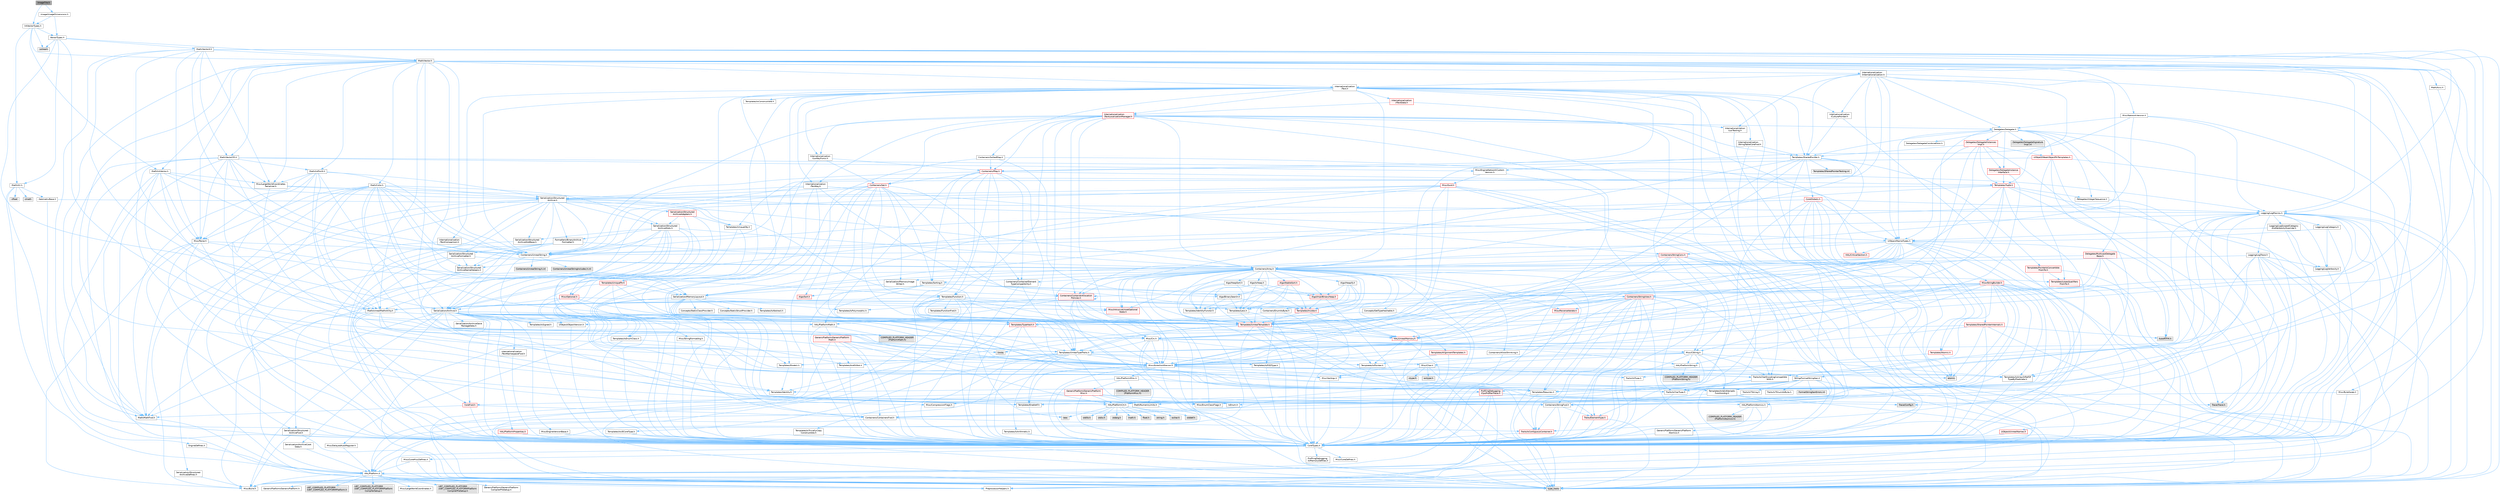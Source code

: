 digraph "ImageTile.h"
{
 // INTERACTIVE_SVG=YES
 // LATEX_PDF_SIZE
  bgcolor="transparent";
  edge [fontname=Helvetica,fontsize=10,labelfontname=Helvetica,labelfontsize=10];
  node [fontname=Helvetica,fontsize=10,shape=box,height=0.2,width=0.4];
  Node1 [id="Node000001",label="ImageTile.h",height=0.2,width=0.4,color="gray40", fillcolor="grey60", style="filled", fontcolor="black",tooltip=" "];
  Node1 -> Node2 [id="edge1_Node000001_Node000002",color="steelblue1",style="solid",tooltip=" "];
  Node2 [id="Node000002",label="IntVectorTypes.h",height=0.2,width=0.4,color="grey40", fillcolor="white", style="filled",URL="$df/d4a/IntVectorTypes_8h.html",tooltip=" "];
  Node2 -> Node3 [id="edge2_Node000002_Node000003",color="steelblue1",style="solid",tooltip=" "];
  Node3 [id="Node000003",label="Math/Vector.h",height=0.2,width=0.4,color="grey40", fillcolor="white", style="filled",URL="$d6/dbe/Vector_8h.html",tooltip=" "];
  Node3 -> Node4 [id="edge3_Node000003_Node000004",color="steelblue1",style="solid",tooltip=" "];
  Node4 [id="Node000004",label="CoreTypes.h",height=0.2,width=0.4,color="grey40", fillcolor="white", style="filled",URL="$dc/dec/CoreTypes_8h.html",tooltip=" "];
  Node4 -> Node5 [id="edge4_Node000004_Node000005",color="steelblue1",style="solid",tooltip=" "];
  Node5 [id="Node000005",label="HAL/Platform.h",height=0.2,width=0.4,color="grey40", fillcolor="white", style="filled",URL="$d9/dd0/Platform_8h.html",tooltip=" "];
  Node5 -> Node6 [id="edge5_Node000005_Node000006",color="steelblue1",style="solid",tooltip=" "];
  Node6 [id="Node000006",label="Misc/Build.h",height=0.2,width=0.4,color="grey40", fillcolor="white", style="filled",URL="$d3/dbb/Build_8h.html",tooltip=" "];
  Node5 -> Node7 [id="edge6_Node000005_Node000007",color="steelblue1",style="solid",tooltip=" "];
  Node7 [id="Node000007",label="Misc/LargeWorldCoordinates.h",height=0.2,width=0.4,color="grey40", fillcolor="white", style="filled",URL="$d2/dcb/LargeWorldCoordinates_8h.html",tooltip=" "];
  Node5 -> Node8 [id="edge7_Node000005_Node000008",color="steelblue1",style="solid",tooltip=" "];
  Node8 [id="Node000008",label="type_traits",height=0.2,width=0.4,color="grey60", fillcolor="#E0E0E0", style="filled",tooltip=" "];
  Node5 -> Node9 [id="edge8_Node000005_Node000009",color="steelblue1",style="solid",tooltip=" "];
  Node9 [id="Node000009",label="PreprocessorHelpers.h",height=0.2,width=0.4,color="grey40", fillcolor="white", style="filled",URL="$db/ddb/PreprocessorHelpers_8h.html",tooltip=" "];
  Node5 -> Node10 [id="edge9_Node000005_Node000010",color="steelblue1",style="solid",tooltip=" "];
  Node10 [id="Node000010",label="UBT_COMPILED_PLATFORM\l/UBT_COMPILED_PLATFORMPlatform\lCompilerPreSetup.h",height=0.2,width=0.4,color="grey60", fillcolor="#E0E0E0", style="filled",tooltip=" "];
  Node5 -> Node11 [id="edge10_Node000005_Node000011",color="steelblue1",style="solid",tooltip=" "];
  Node11 [id="Node000011",label="GenericPlatform/GenericPlatform\lCompilerPreSetup.h",height=0.2,width=0.4,color="grey40", fillcolor="white", style="filled",URL="$d9/dc8/GenericPlatformCompilerPreSetup_8h.html",tooltip=" "];
  Node5 -> Node12 [id="edge11_Node000005_Node000012",color="steelblue1",style="solid",tooltip=" "];
  Node12 [id="Node000012",label="GenericPlatform/GenericPlatform.h",height=0.2,width=0.4,color="grey40", fillcolor="white", style="filled",URL="$d6/d84/GenericPlatform_8h.html",tooltip=" "];
  Node5 -> Node13 [id="edge12_Node000005_Node000013",color="steelblue1",style="solid",tooltip=" "];
  Node13 [id="Node000013",label="UBT_COMPILED_PLATFORM\l/UBT_COMPILED_PLATFORMPlatform.h",height=0.2,width=0.4,color="grey60", fillcolor="#E0E0E0", style="filled",tooltip=" "];
  Node5 -> Node14 [id="edge13_Node000005_Node000014",color="steelblue1",style="solid",tooltip=" "];
  Node14 [id="Node000014",label="UBT_COMPILED_PLATFORM\l/UBT_COMPILED_PLATFORMPlatform\lCompilerSetup.h",height=0.2,width=0.4,color="grey60", fillcolor="#E0E0E0", style="filled",tooltip=" "];
  Node4 -> Node15 [id="edge14_Node000004_Node000015",color="steelblue1",style="solid",tooltip=" "];
  Node15 [id="Node000015",label="ProfilingDebugging\l/UMemoryDefines.h",height=0.2,width=0.4,color="grey40", fillcolor="white", style="filled",URL="$d2/da2/UMemoryDefines_8h.html",tooltip=" "];
  Node4 -> Node16 [id="edge15_Node000004_Node000016",color="steelblue1",style="solid",tooltip=" "];
  Node16 [id="Node000016",label="Misc/CoreMiscDefines.h",height=0.2,width=0.4,color="grey40", fillcolor="white", style="filled",URL="$da/d38/CoreMiscDefines_8h.html",tooltip=" "];
  Node16 -> Node5 [id="edge16_Node000016_Node000005",color="steelblue1",style="solid",tooltip=" "];
  Node16 -> Node9 [id="edge17_Node000016_Node000009",color="steelblue1",style="solid",tooltip=" "];
  Node4 -> Node17 [id="edge18_Node000004_Node000017",color="steelblue1",style="solid",tooltip=" "];
  Node17 [id="Node000017",label="Misc/CoreDefines.h",height=0.2,width=0.4,color="grey40", fillcolor="white", style="filled",URL="$d3/dd2/CoreDefines_8h.html",tooltip=" "];
  Node3 -> Node18 [id="edge19_Node000003_Node000018",color="steelblue1",style="solid",tooltip=" "];
  Node18 [id="Node000018",label="Misc/AssertionMacros.h",height=0.2,width=0.4,color="grey40", fillcolor="white", style="filled",URL="$d0/dfa/AssertionMacros_8h.html",tooltip=" "];
  Node18 -> Node4 [id="edge20_Node000018_Node000004",color="steelblue1",style="solid",tooltip=" "];
  Node18 -> Node5 [id="edge21_Node000018_Node000005",color="steelblue1",style="solid",tooltip=" "];
  Node18 -> Node19 [id="edge22_Node000018_Node000019",color="steelblue1",style="solid",tooltip=" "];
  Node19 [id="Node000019",label="HAL/PlatformMisc.h",height=0.2,width=0.4,color="grey40", fillcolor="white", style="filled",URL="$d0/df5/PlatformMisc_8h.html",tooltip=" "];
  Node19 -> Node4 [id="edge23_Node000019_Node000004",color="steelblue1",style="solid",tooltip=" "];
  Node19 -> Node20 [id="edge24_Node000019_Node000020",color="steelblue1",style="solid",tooltip=" "];
  Node20 [id="Node000020",label="GenericPlatform/GenericPlatform\lMisc.h",height=0.2,width=0.4,color="red", fillcolor="#FFF0F0", style="filled",URL="$db/d9a/GenericPlatformMisc_8h.html",tooltip=" "];
  Node20 -> Node21 [id="edge25_Node000020_Node000021",color="steelblue1",style="solid",tooltip=" "];
  Node21 [id="Node000021",label="Containers/StringFwd.h",height=0.2,width=0.4,color="grey40", fillcolor="white", style="filled",URL="$df/d37/StringFwd_8h.html",tooltip=" "];
  Node21 -> Node4 [id="edge26_Node000021_Node000004",color="steelblue1",style="solid",tooltip=" "];
  Node21 -> Node22 [id="edge27_Node000021_Node000022",color="steelblue1",style="solid",tooltip=" "];
  Node22 [id="Node000022",label="Traits/ElementType.h",height=0.2,width=0.4,color="red", fillcolor="#FFF0F0", style="filled",URL="$d5/d4f/ElementType_8h.html",tooltip=" "];
  Node22 -> Node5 [id="edge28_Node000022_Node000005",color="steelblue1",style="solid",tooltip=" "];
  Node22 -> Node8 [id="edge29_Node000022_Node000008",color="steelblue1",style="solid",tooltip=" "];
  Node21 -> Node24 [id="edge30_Node000021_Node000024",color="steelblue1",style="solid",tooltip=" "];
  Node24 [id="Node000024",label="Traits/IsContiguousContainer.h",height=0.2,width=0.4,color="red", fillcolor="#FFF0F0", style="filled",URL="$d5/d3c/IsContiguousContainer_8h.html",tooltip=" "];
  Node24 -> Node4 [id="edge31_Node000024_Node000004",color="steelblue1",style="solid",tooltip=" "];
  Node20 -> Node26 [id="edge32_Node000020_Node000026",color="steelblue1",style="solid",tooltip=" "];
  Node26 [id="Node000026",label="CoreFwd.h",height=0.2,width=0.4,color="red", fillcolor="#FFF0F0", style="filled",URL="$d1/d1e/CoreFwd_8h.html",tooltip=" "];
  Node26 -> Node4 [id="edge33_Node000026_Node000004",color="steelblue1",style="solid",tooltip=" "];
  Node26 -> Node27 [id="edge34_Node000026_Node000027",color="steelblue1",style="solid",tooltip=" "];
  Node27 [id="Node000027",label="Containers/ContainersFwd.h",height=0.2,width=0.4,color="grey40", fillcolor="white", style="filled",URL="$d4/d0a/ContainersFwd_8h.html",tooltip=" "];
  Node27 -> Node5 [id="edge35_Node000027_Node000005",color="steelblue1",style="solid",tooltip=" "];
  Node27 -> Node4 [id="edge36_Node000027_Node000004",color="steelblue1",style="solid",tooltip=" "];
  Node27 -> Node24 [id="edge37_Node000027_Node000024",color="steelblue1",style="solid",tooltip=" "];
  Node26 -> Node28 [id="edge38_Node000026_Node000028",color="steelblue1",style="solid",tooltip=" "];
  Node28 [id="Node000028",label="Math/MathFwd.h",height=0.2,width=0.4,color="grey40", fillcolor="white", style="filled",URL="$d2/d10/MathFwd_8h.html",tooltip=" "];
  Node28 -> Node5 [id="edge39_Node000028_Node000005",color="steelblue1",style="solid",tooltip=" "];
  Node20 -> Node4 [id="edge40_Node000020_Node000004",color="steelblue1",style="solid",tooltip=" "];
  Node20 -> Node31 [id="edge41_Node000020_Node000031",color="steelblue1",style="solid",tooltip=" "];
  Node31 [id="Node000031",label="HAL/PlatformCrt.h",height=0.2,width=0.4,color="grey40", fillcolor="white", style="filled",URL="$d8/d75/PlatformCrt_8h.html",tooltip=" "];
  Node31 -> Node32 [id="edge42_Node000031_Node000032",color="steelblue1",style="solid",tooltip=" "];
  Node32 [id="Node000032",label="new",height=0.2,width=0.4,color="grey60", fillcolor="#E0E0E0", style="filled",tooltip=" "];
  Node31 -> Node33 [id="edge43_Node000031_Node000033",color="steelblue1",style="solid",tooltip=" "];
  Node33 [id="Node000033",label="wchar.h",height=0.2,width=0.4,color="grey60", fillcolor="#E0E0E0", style="filled",tooltip=" "];
  Node31 -> Node34 [id="edge44_Node000031_Node000034",color="steelblue1",style="solid",tooltip=" "];
  Node34 [id="Node000034",label="stddef.h",height=0.2,width=0.4,color="grey60", fillcolor="#E0E0E0", style="filled",tooltip=" "];
  Node31 -> Node35 [id="edge45_Node000031_Node000035",color="steelblue1",style="solid",tooltip=" "];
  Node35 [id="Node000035",label="stdlib.h",height=0.2,width=0.4,color="grey60", fillcolor="#E0E0E0", style="filled",tooltip=" "];
  Node31 -> Node36 [id="edge46_Node000031_Node000036",color="steelblue1",style="solid",tooltip=" "];
  Node36 [id="Node000036",label="stdio.h",height=0.2,width=0.4,color="grey60", fillcolor="#E0E0E0", style="filled",tooltip=" "];
  Node31 -> Node37 [id="edge47_Node000031_Node000037",color="steelblue1",style="solid",tooltip=" "];
  Node37 [id="Node000037",label="stdarg.h",height=0.2,width=0.4,color="grey60", fillcolor="#E0E0E0", style="filled",tooltip=" "];
  Node31 -> Node38 [id="edge48_Node000031_Node000038",color="steelblue1",style="solid",tooltip=" "];
  Node38 [id="Node000038",label="math.h",height=0.2,width=0.4,color="grey60", fillcolor="#E0E0E0", style="filled",tooltip=" "];
  Node31 -> Node39 [id="edge49_Node000031_Node000039",color="steelblue1",style="solid",tooltip=" "];
  Node39 [id="Node000039",label="float.h",height=0.2,width=0.4,color="grey60", fillcolor="#E0E0E0", style="filled",tooltip=" "];
  Node31 -> Node40 [id="edge50_Node000031_Node000040",color="steelblue1",style="solid",tooltip=" "];
  Node40 [id="Node000040",label="string.h",height=0.2,width=0.4,color="grey60", fillcolor="#E0E0E0", style="filled",tooltip=" "];
  Node20 -> Node41 [id="edge51_Node000020_Node000041",color="steelblue1",style="solid",tooltip=" "];
  Node41 [id="Node000041",label="Math/NumericLimits.h",height=0.2,width=0.4,color="grey40", fillcolor="white", style="filled",URL="$df/d1b/NumericLimits_8h.html",tooltip=" "];
  Node41 -> Node4 [id="edge52_Node000041_Node000004",color="steelblue1",style="solid",tooltip=" "];
  Node20 -> Node42 [id="edge53_Node000020_Node000042",color="steelblue1",style="solid",tooltip=" "];
  Node42 [id="Node000042",label="Misc/CompressionFlags.h",height=0.2,width=0.4,color="grey40", fillcolor="white", style="filled",URL="$d9/d76/CompressionFlags_8h.html",tooltip=" "];
  Node20 -> Node43 [id="edge54_Node000020_Node000043",color="steelblue1",style="solid",tooltip=" "];
  Node43 [id="Node000043",label="Misc/EnumClassFlags.h",height=0.2,width=0.4,color="grey40", fillcolor="white", style="filled",URL="$d8/de7/EnumClassFlags_8h.html",tooltip=" "];
  Node19 -> Node46 [id="edge55_Node000019_Node000046",color="steelblue1",style="solid",tooltip=" "];
  Node46 [id="Node000046",label="COMPILED_PLATFORM_HEADER\l(PlatformMisc.h)",height=0.2,width=0.4,color="grey60", fillcolor="#E0E0E0", style="filled",tooltip=" "];
  Node19 -> Node47 [id="edge56_Node000019_Node000047",color="steelblue1",style="solid",tooltip=" "];
  Node47 [id="Node000047",label="ProfilingDebugging\l/CpuProfilerTrace.h",height=0.2,width=0.4,color="red", fillcolor="#FFF0F0", style="filled",URL="$da/dcb/CpuProfilerTrace_8h.html",tooltip=" "];
  Node47 -> Node4 [id="edge57_Node000047_Node000004",color="steelblue1",style="solid",tooltip=" "];
  Node47 -> Node27 [id="edge58_Node000047_Node000027",color="steelblue1",style="solid",tooltip=" "];
  Node47 -> Node48 [id="edge59_Node000047_Node000048",color="steelblue1",style="solid",tooltip=" "];
  Node48 [id="Node000048",label="HAL/PlatformAtomics.h",height=0.2,width=0.4,color="grey40", fillcolor="white", style="filled",URL="$d3/d36/PlatformAtomics_8h.html",tooltip=" "];
  Node48 -> Node4 [id="edge60_Node000048_Node000004",color="steelblue1",style="solid",tooltip=" "];
  Node48 -> Node49 [id="edge61_Node000048_Node000049",color="steelblue1",style="solid",tooltip=" "];
  Node49 [id="Node000049",label="GenericPlatform/GenericPlatform\lAtomics.h",height=0.2,width=0.4,color="grey40", fillcolor="white", style="filled",URL="$da/d72/GenericPlatformAtomics_8h.html",tooltip=" "];
  Node49 -> Node4 [id="edge62_Node000049_Node000004",color="steelblue1",style="solid",tooltip=" "];
  Node48 -> Node50 [id="edge63_Node000048_Node000050",color="steelblue1",style="solid",tooltip=" "];
  Node50 [id="Node000050",label="COMPILED_PLATFORM_HEADER\l(PlatformAtomics.h)",height=0.2,width=0.4,color="grey60", fillcolor="#E0E0E0", style="filled",tooltip=" "];
  Node47 -> Node9 [id="edge64_Node000047_Node000009",color="steelblue1",style="solid",tooltip=" "];
  Node47 -> Node6 [id="edge65_Node000047_Node000006",color="steelblue1",style="solid",tooltip=" "];
  Node47 -> Node51 [id="edge66_Node000047_Node000051",color="steelblue1",style="solid",tooltip=" "];
  Node51 [id="Node000051",label="Trace/Config.h",height=0.2,width=0.4,color="grey60", fillcolor="#E0E0E0", style="filled",tooltip=" "];
  Node47 -> Node54 [id="edge67_Node000047_Node000054",color="steelblue1",style="solid",tooltip=" "];
  Node54 [id="Node000054",label="Trace/Trace.h",height=0.2,width=0.4,color="grey60", fillcolor="#E0E0E0", style="filled",tooltip=" "];
  Node18 -> Node9 [id="edge68_Node000018_Node000009",color="steelblue1",style="solid",tooltip=" "];
  Node18 -> Node55 [id="edge69_Node000018_Node000055",color="steelblue1",style="solid",tooltip=" "];
  Node55 [id="Node000055",label="Templates/EnableIf.h",height=0.2,width=0.4,color="grey40", fillcolor="white", style="filled",URL="$d7/d60/EnableIf_8h.html",tooltip=" "];
  Node55 -> Node4 [id="edge70_Node000055_Node000004",color="steelblue1",style="solid",tooltip=" "];
  Node18 -> Node56 [id="edge71_Node000018_Node000056",color="steelblue1",style="solid",tooltip=" "];
  Node56 [id="Node000056",label="Templates/IsArrayOrRefOf\lTypeByPredicate.h",height=0.2,width=0.4,color="grey40", fillcolor="white", style="filled",URL="$d6/da1/IsArrayOrRefOfTypeByPredicate_8h.html",tooltip=" "];
  Node56 -> Node4 [id="edge72_Node000056_Node000004",color="steelblue1",style="solid",tooltip=" "];
  Node18 -> Node57 [id="edge73_Node000018_Node000057",color="steelblue1",style="solid",tooltip=" "];
  Node57 [id="Node000057",label="Templates/IsValidVariadic\lFunctionArg.h",height=0.2,width=0.4,color="grey40", fillcolor="white", style="filled",URL="$d0/dc8/IsValidVariadicFunctionArg_8h.html",tooltip=" "];
  Node57 -> Node4 [id="edge74_Node000057_Node000004",color="steelblue1",style="solid",tooltip=" "];
  Node57 -> Node58 [id="edge75_Node000057_Node000058",color="steelblue1",style="solid",tooltip=" "];
  Node58 [id="Node000058",label="IsEnum.h",height=0.2,width=0.4,color="grey40", fillcolor="white", style="filled",URL="$d4/de5/IsEnum_8h.html",tooltip=" "];
  Node57 -> Node8 [id="edge76_Node000057_Node000008",color="steelblue1",style="solid",tooltip=" "];
  Node18 -> Node59 [id="edge77_Node000018_Node000059",color="steelblue1",style="solid",tooltip=" "];
  Node59 [id="Node000059",label="Traits/IsCharEncodingCompatible\lWith.h",height=0.2,width=0.4,color="grey40", fillcolor="white", style="filled",URL="$df/dd1/IsCharEncodingCompatibleWith_8h.html",tooltip=" "];
  Node59 -> Node8 [id="edge78_Node000059_Node000008",color="steelblue1",style="solid",tooltip=" "];
  Node59 -> Node60 [id="edge79_Node000059_Node000060",color="steelblue1",style="solid",tooltip=" "];
  Node60 [id="Node000060",label="Traits/IsCharType.h",height=0.2,width=0.4,color="grey40", fillcolor="white", style="filled",URL="$db/d51/IsCharType_8h.html",tooltip=" "];
  Node60 -> Node4 [id="edge80_Node000060_Node000004",color="steelblue1",style="solid",tooltip=" "];
  Node18 -> Node61 [id="edge81_Node000018_Node000061",color="steelblue1",style="solid",tooltip=" "];
  Node61 [id="Node000061",label="Misc/VarArgs.h",height=0.2,width=0.4,color="grey40", fillcolor="white", style="filled",URL="$d5/d6f/VarArgs_8h.html",tooltip=" "];
  Node61 -> Node4 [id="edge82_Node000061_Node000004",color="steelblue1",style="solid",tooltip=" "];
  Node18 -> Node62 [id="edge83_Node000018_Node000062",color="steelblue1",style="solid",tooltip=" "];
  Node62 [id="Node000062",label="String/FormatStringSan.h",height=0.2,width=0.4,color="grey40", fillcolor="white", style="filled",URL="$d3/d8b/FormatStringSan_8h.html",tooltip=" "];
  Node62 -> Node8 [id="edge84_Node000062_Node000008",color="steelblue1",style="solid",tooltip=" "];
  Node62 -> Node4 [id="edge85_Node000062_Node000004",color="steelblue1",style="solid",tooltip=" "];
  Node62 -> Node63 [id="edge86_Node000062_Node000063",color="steelblue1",style="solid",tooltip=" "];
  Node63 [id="Node000063",label="Templates/Requires.h",height=0.2,width=0.4,color="grey40", fillcolor="white", style="filled",URL="$dc/d96/Requires_8h.html",tooltip=" "];
  Node63 -> Node55 [id="edge87_Node000063_Node000055",color="steelblue1",style="solid",tooltip=" "];
  Node63 -> Node8 [id="edge88_Node000063_Node000008",color="steelblue1",style="solid",tooltip=" "];
  Node62 -> Node64 [id="edge89_Node000062_Node000064",color="steelblue1",style="solid",tooltip=" "];
  Node64 [id="Node000064",label="Templates/Identity.h",height=0.2,width=0.4,color="grey40", fillcolor="white", style="filled",URL="$d0/dd5/Identity_8h.html",tooltip=" "];
  Node62 -> Node57 [id="edge90_Node000062_Node000057",color="steelblue1",style="solid",tooltip=" "];
  Node62 -> Node60 [id="edge91_Node000062_Node000060",color="steelblue1",style="solid",tooltip=" "];
  Node62 -> Node65 [id="edge92_Node000062_Node000065",color="steelblue1",style="solid",tooltip=" "];
  Node65 [id="Node000065",label="Traits/IsTEnumAsByte.h",height=0.2,width=0.4,color="grey40", fillcolor="white", style="filled",URL="$d1/de6/IsTEnumAsByte_8h.html",tooltip=" "];
  Node62 -> Node66 [id="edge93_Node000062_Node000066",color="steelblue1",style="solid",tooltip=" "];
  Node66 [id="Node000066",label="Traits/IsTString.h",height=0.2,width=0.4,color="grey40", fillcolor="white", style="filled",URL="$d0/df8/IsTString_8h.html",tooltip=" "];
  Node66 -> Node27 [id="edge94_Node000066_Node000027",color="steelblue1",style="solid",tooltip=" "];
  Node62 -> Node27 [id="edge95_Node000062_Node000027",color="steelblue1",style="solid",tooltip=" "];
  Node62 -> Node67 [id="edge96_Node000062_Node000067",color="steelblue1",style="solid",tooltip=" "];
  Node67 [id="Node000067",label="FormatStringSanErrors.inl",height=0.2,width=0.4,color="grey60", fillcolor="#E0E0E0", style="filled",tooltip=" "];
  Node18 -> Node68 [id="edge97_Node000018_Node000068",color="steelblue1",style="solid",tooltip=" "];
  Node68 [id="Node000068",label="atomic",height=0.2,width=0.4,color="grey60", fillcolor="#E0E0E0", style="filled",tooltip=" "];
  Node3 -> Node28 [id="edge98_Node000003_Node000028",color="steelblue1",style="solid",tooltip=" "];
  Node3 -> Node41 [id="edge99_Node000003_Node000041",color="steelblue1",style="solid",tooltip=" "];
  Node3 -> Node69 [id="edge100_Node000003_Node000069",color="steelblue1",style="solid",tooltip=" "];
  Node69 [id="Node000069",label="Misc/Crc.h",height=0.2,width=0.4,color="grey40", fillcolor="white", style="filled",URL="$d4/dd2/Crc_8h.html",tooltip=" "];
  Node69 -> Node4 [id="edge101_Node000069_Node000004",color="steelblue1",style="solid",tooltip=" "];
  Node69 -> Node70 [id="edge102_Node000069_Node000070",color="steelblue1",style="solid",tooltip=" "];
  Node70 [id="Node000070",label="HAL/PlatformString.h",height=0.2,width=0.4,color="grey40", fillcolor="white", style="filled",URL="$db/db5/PlatformString_8h.html",tooltip=" "];
  Node70 -> Node4 [id="edge103_Node000070_Node000004",color="steelblue1",style="solid",tooltip=" "];
  Node70 -> Node71 [id="edge104_Node000070_Node000071",color="steelblue1",style="solid",tooltip=" "];
  Node71 [id="Node000071",label="COMPILED_PLATFORM_HEADER\l(PlatformString.h)",height=0.2,width=0.4,color="grey60", fillcolor="#E0E0E0", style="filled",tooltip=" "];
  Node69 -> Node18 [id="edge105_Node000069_Node000018",color="steelblue1",style="solid",tooltip=" "];
  Node69 -> Node72 [id="edge106_Node000069_Node000072",color="steelblue1",style="solid",tooltip=" "];
  Node72 [id="Node000072",label="Misc/CString.h",height=0.2,width=0.4,color="grey40", fillcolor="white", style="filled",URL="$d2/d49/CString_8h.html",tooltip=" "];
  Node72 -> Node4 [id="edge107_Node000072_Node000004",color="steelblue1",style="solid",tooltip=" "];
  Node72 -> Node31 [id="edge108_Node000072_Node000031",color="steelblue1",style="solid",tooltip=" "];
  Node72 -> Node70 [id="edge109_Node000072_Node000070",color="steelblue1",style="solid",tooltip=" "];
  Node72 -> Node18 [id="edge110_Node000072_Node000018",color="steelblue1",style="solid",tooltip=" "];
  Node72 -> Node73 [id="edge111_Node000072_Node000073",color="steelblue1",style="solid",tooltip=" "];
  Node73 [id="Node000073",label="Misc/Char.h",height=0.2,width=0.4,color="grey40", fillcolor="white", style="filled",URL="$d0/d58/Char_8h.html",tooltip=" "];
  Node73 -> Node4 [id="edge112_Node000073_Node000004",color="steelblue1",style="solid",tooltip=" "];
  Node73 -> Node74 [id="edge113_Node000073_Node000074",color="steelblue1",style="solid",tooltip=" "];
  Node74 [id="Node000074",label="Traits/IntType.h",height=0.2,width=0.4,color="grey40", fillcolor="white", style="filled",URL="$d7/deb/IntType_8h.html",tooltip=" "];
  Node74 -> Node5 [id="edge114_Node000074_Node000005",color="steelblue1",style="solid",tooltip=" "];
  Node73 -> Node75 [id="edge115_Node000073_Node000075",color="steelblue1",style="solid",tooltip=" "];
  Node75 [id="Node000075",label="ctype.h",height=0.2,width=0.4,color="grey60", fillcolor="#E0E0E0", style="filled",tooltip=" "];
  Node73 -> Node76 [id="edge116_Node000073_Node000076",color="steelblue1",style="solid",tooltip=" "];
  Node76 [id="Node000076",label="wctype.h",height=0.2,width=0.4,color="grey60", fillcolor="#E0E0E0", style="filled",tooltip=" "];
  Node73 -> Node8 [id="edge117_Node000073_Node000008",color="steelblue1",style="solid",tooltip=" "];
  Node72 -> Node61 [id="edge118_Node000072_Node000061",color="steelblue1",style="solid",tooltip=" "];
  Node72 -> Node56 [id="edge119_Node000072_Node000056",color="steelblue1",style="solid",tooltip=" "];
  Node72 -> Node57 [id="edge120_Node000072_Node000057",color="steelblue1",style="solid",tooltip=" "];
  Node72 -> Node59 [id="edge121_Node000072_Node000059",color="steelblue1",style="solid",tooltip=" "];
  Node69 -> Node73 [id="edge122_Node000069_Node000073",color="steelblue1",style="solid",tooltip=" "];
  Node69 -> Node77 [id="edge123_Node000069_Node000077",color="steelblue1",style="solid",tooltip=" "];
  Node77 [id="Node000077",label="Templates/UnrealTypeTraits.h",height=0.2,width=0.4,color="grey40", fillcolor="white", style="filled",URL="$d2/d2d/UnrealTypeTraits_8h.html",tooltip=" "];
  Node77 -> Node4 [id="edge124_Node000077_Node000004",color="steelblue1",style="solid",tooltip=" "];
  Node77 -> Node78 [id="edge125_Node000077_Node000078",color="steelblue1",style="solid",tooltip=" "];
  Node78 [id="Node000078",label="Templates/IsPointer.h",height=0.2,width=0.4,color="grey40", fillcolor="white", style="filled",URL="$d7/d05/IsPointer_8h.html",tooltip=" "];
  Node78 -> Node4 [id="edge126_Node000078_Node000004",color="steelblue1",style="solid",tooltip=" "];
  Node77 -> Node18 [id="edge127_Node000077_Node000018",color="steelblue1",style="solid",tooltip=" "];
  Node77 -> Node79 [id="edge128_Node000077_Node000079",color="steelblue1",style="solid",tooltip=" "];
  Node79 [id="Node000079",label="Templates/AndOrNot.h",height=0.2,width=0.4,color="grey40", fillcolor="white", style="filled",URL="$db/d0a/AndOrNot_8h.html",tooltip=" "];
  Node79 -> Node4 [id="edge129_Node000079_Node000004",color="steelblue1",style="solid",tooltip=" "];
  Node77 -> Node55 [id="edge130_Node000077_Node000055",color="steelblue1",style="solid",tooltip=" "];
  Node77 -> Node80 [id="edge131_Node000077_Node000080",color="steelblue1",style="solid",tooltip=" "];
  Node80 [id="Node000080",label="Templates/IsArithmetic.h",height=0.2,width=0.4,color="grey40", fillcolor="white", style="filled",URL="$d2/d5d/IsArithmetic_8h.html",tooltip=" "];
  Node80 -> Node4 [id="edge132_Node000080_Node000004",color="steelblue1",style="solid",tooltip=" "];
  Node77 -> Node58 [id="edge133_Node000077_Node000058",color="steelblue1",style="solid",tooltip=" "];
  Node77 -> Node81 [id="edge134_Node000077_Node000081",color="steelblue1",style="solid",tooltip=" "];
  Node81 [id="Node000081",label="Templates/Models.h",height=0.2,width=0.4,color="grey40", fillcolor="white", style="filled",URL="$d3/d0c/Models_8h.html",tooltip=" "];
  Node81 -> Node64 [id="edge135_Node000081_Node000064",color="steelblue1",style="solid",tooltip=" "];
  Node77 -> Node82 [id="edge136_Node000077_Node000082",color="steelblue1",style="solid",tooltip=" "];
  Node82 [id="Node000082",label="Templates/IsPODType.h",height=0.2,width=0.4,color="grey40", fillcolor="white", style="filled",URL="$d7/db1/IsPODType_8h.html",tooltip=" "];
  Node82 -> Node4 [id="edge137_Node000082_Node000004",color="steelblue1",style="solid",tooltip=" "];
  Node77 -> Node83 [id="edge138_Node000077_Node000083",color="steelblue1",style="solid",tooltip=" "];
  Node83 [id="Node000083",label="Templates/IsUECoreType.h",height=0.2,width=0.4,color="grey40", fillcolor="white", style="filled",URL="$d1/db8/IsUECoreType_8h.html",tooltip=" "];
  Node83 -> Node4 [id="edge139_Node000083_Node000004",color="steelblue1",style="solid",tooltip=" "];
  Node83 -> Node8 [id="edge140_Node000083_Node000008",color="steelblue1",style="solid",tooltip=" "];
  Node77 -> Node84 [id="edge141_Node000077_Node000084",color="steelblue1",style="solid",tooltip=" "];
  Node84 [id="Node000084",label="Templates/IsTriviallyCopy\lConstructible.h",height=0.2,width=0.4,color="grey40", fillcolor="white", style="filled",URL="$d3/d78/IsTriviallyCopyConstructible_8h.html",tooltip=" "];
  Node84 -> Node4 [id="edge142_Node000084_Node000004",color="steelblue1",style="solid",tooltip=" "];
  Node84 -> Node8 [id="edge143_Node000084_Node000008",color="steelblue1",style="solid",tooltip=" "];
  Node69 -> Node60 [id="edge144_Node000069_Node000060",color="steelblue1",style="solid",tooltip=" "];
  Node3 -> Node85 [id="edge145_Node000003_Node000085",color="steelblue1",style="solid",tooltip=" "];
  Node85 [id="Node000085",label="Math/UnrealMathUtility.h",height=0.2,width=0.4,color="grey40", fillcolor="white", style="filled",URL="$db/db8/UnrealMathUtility_8h.html",tooltip=" "];
  Node85 -> Node4 [id="edge146_Node000085_Node000004",color="steelblue1",style="solid",tooltip=" "];
  Node85 -> Node18 [id="edge147_Node000085_Node000018",color="steelblue1",style="solid",tooltip=" "];
  Node85 -> Node86 [id="edge148_Node000085_Node000086",color="steelblue1",style="solid",tooltip=" "];
  Node86 [id="Node000086",label="HAL/PlatformMath.h",height=0.2,width=0.4,color="grey40", fillcolor="white", style="filled",URL="$dc/d53/PlatformMath_8h.html",tooltip=" "];
  Node86 -> Node4 [id="edge149_Node000086_Node000004",color="steelblue1",style="solid",tooltip=" "];
  Node86 -> Node87 [id="edge150_Node000086_Node000087",color="steelblue1",style="solid",tooltip=" "];
  Node87 [id="Node000087",label="GenericPlatform/GenericPlatform\lMath.h",height=0.2,width=0.4,color="red", fillcolor="#FFF0F0", style="filled",URL="$d5/d79/GenericPlatformMath_8h.html",tooltip=" "];
  Node87 -> Node4 [id="edge151_Node000087_Node000004",color="steelblue1",style="solid",tooltip=" "];
  Node87 -> Node27 [id="edge152_Node000087_Node000027",color="steelblue1",style="solid",tooltip=" "];
  Node87 -> Node31 [id="edge153_Node000087_Node000031",color="steelblue1",style="solid",tooltip=" "];
  Node87 -> Node79 [id="edge154_Node000087_Node000079",color="steelblue1",style="solid",tooltip=" "];
  Node87 -> Node77 [id="edge155_Node000087_Node000077",color="steelblue1",style="solid",tooltip=" "];
  Node87 -> Node63 [id="edge156_Node000087_Node000063",color="steelblue1",style="solid",tooltip=" "];
  Node87 -> Node95 [id="edge157_Node000087_Node000095",color="steelblue1",style="solid",tooltip=" "];
  Node95 [id="Node000095",label="limits",height=0.2,width=0.4,color="grey60", fillcolor="#E0E0E0", style="filled",tooltip=" "];
  Node87 -> Node8 [id="edge158_Node000087_Node000008",color="steelblue1",style="solid",tooltip=" "];
  Node86 -> Node96 [id="edge159_Node000086_Node000096",color="steelblue1",style="solid",tooltip=" "];
  Node96 [id="Node000096",label="COMPILED_PLATFORM_HEADER\l(PlatformMath.h)",height=0.2,width=0.4,color="grey60", fillcolor="#E0E0E0", style="filled",tooltip=" "];
  Node85 -> Node28 [id="edge160_Node000085_Node000028",color="steelblue1",style="solid",tooltip=" "];
  Node85 -> Node64 [id="edge161_Node000085_Node000064",color="steelblue1",style="solid",tooltip=" "];
  Node85 -> Node63 [id="edge162_Node000085_Node000063",color="steelblue1",style="solid",tooltip=" "];
  Node3 -> Node97 [id="edge163_Node000003_Node000097",color="steelblue1",style="solid",tooltip=" "];
  Node97 [id="Node000097",label="Containers/UnrealString.h",height=0.2,width=0.4,color="grey40", fillcolor="white", style="filled",URL="$d5/dba/UnrealString_8h.html",tooltip=" "];
  Node97 -> Node98 [id="edge164_Node000097_Node000098",color="steelblue1",style="solid",tooltip=" "];
  Node98 [id="Node000098",label="Containers/UnrealStringIncludes.h.inl",height=0.2,width=0.4,color="grey60", fillcolor="#E0E0E0", style="filled",tooltip=" "];
  Node97 -> Node99 [id="edge165_Node000097_Node000099",color="steelblue1",style="solid",tooltip=" "];
  Node99 [id="Node000099",label="Containers/UnrealString.h.inl",height=0.2,width=0.4,color="grey60", fillcolor="#E0E0E0", style="filled",tooltip=" "];
  Node97 -> Node100 [id="edge166_Node000097_Node000100",color="steelblue1",style="solid",tooltip=" "];
  Node100 [id="Node000100",label="Misc/StringFormatArg.h",height=0.2,width=0.4,color="grey40", fillcolor="white", style="filled",URL="$d2/d16/StringFormatArg_8h.html",tooltip=" "];
  Node100 -> Node27 [id="edge167_Node000100_Node000027",color="steelblue1",style="solid",tooltip=" "];
  Node3 -> Node101 [id="edge168_Node000003_Node000101",color="steelblue1",style="solid",tooltip=" "];
  Node101 [id="Node000101",label="Misc/Parse.h",height=0.2,width=0.4,color="grey40", fillcolor="white", style="filled",URL="$dc/d71/Parse_8h.html",tooltip=" "];
  Node101 -> Node21 [id="edge169_Node000101_Node000021",color="steelblue1",style="solid",tooltip=" "];
  Node101 -> Node97 [id="edge170_Node000101_Node000097",color="steelblue1",style="solid",tooltip=" "];
  Node101 -> Node4 [id="edge171_Node000101_Node000004",color="steelblue1",style="solid",tooltip=" "];
  Node101 -> Node31 [id="edge172_Node000101_Node000031",color="steelblue1",style="solid",tooltip=" "];
  Node101 -> Node6 [id="edge173_Node000101_Node000006",color="steelblue1",style="solid",tooltip=" "];
  Node101 -> Node43 [id="edge174_Node000101_Node000043",color="steelblue1",style="solid",tooltip=" "];
  Node101 -> Node102 [id="edge175_Node000101_Node000102",color="steelblue1",style="solid",tooltip=" "];
  Node102 [id="Node000102",label="Templates/Function.h",height=0.2,width=0.4,color="grey40", fillcolor="white", style="filled",URL="$df/df5/Function_8h.html",tooltip=" "];
  Node102 -> Node4 [id="edge176_Node000102_Node000004",color="steelblue1",style="solid",tooltip=" "];
  Node102 -> Node18 [id="edge177_Node000102_Node000018",color="steelblue1",style="solid",tooltip=" "];
  Node102 -> Node103 [id="edge178_Node000102_Node000103",color="steelblue1",style="solid",tooltip=" "];
  Node103 [id="Node000103",label="Misc/IntrusiveUnsetOptional\lState.h",height=0.2,width=0.4,color="red", fillcolor="#FFF0F0", style="filled",URL="$d2/d0a/IntrusiveUnsetOptionalState_8h.html",tooltip=" "];
  Node102 -> Node105 [id="edge179_Node000102_Node000105",color="steelblue1",style="solid",tooltip=" "];
  Node105 [id="Node000105",label="HAL/UnrealMemory.h",height=0.2,width=0.4,color="red", fillcolor="#FFF0F0", style="filled",URL="$d9/d96/UnrealMemory_8h.html",tooltip=" "];
  Node105 -> Node4 [id="edge180_Node000105_Node000004",color="steelblue1",style="solid",tooltip=" "];
  Node105 -> Node78 [id="edge181_Node000105_Node000078",color="steelblue1",style="solid",tooltip=" "];
  Node102 -> Node119 [id="edge182_Node000102_Node000119",color="steelblue1",style="solid",tooltip=" "];
  Node119 [id="Node000119",label="Templates/FunctionFwd.h",height=0.2,width=0.4,color="grey40", fillcolor="white", style="filled",URL="$d6/d54/FunctionFwd_8h.html",tooltip=" "];
  Node102 -> Node77 [id="edge183_Node000102_Node000077",color="steelblue1",style="solid",tooltip=" "];
  Node102 -> Node120 [id="edge184_Node000102_Node000120",color="steelblue1",style="solid",tooltip=" "];
  Node120 [id="Node000120",label="Templates/Invoke.h",height=0.2,width=0.4,color="red", fillcolor="#FFF0F0", style="filled",URL="$d7/deb/Invoke_8h.html",tooltip=" "];
  Node120 -> Node4 [id="edge185_Node000120_Node000004",color="steelblue1",style="solid",tooltip=" "];
  Node120 -> Node122 [id="edge186_Node000120_Node000122",color="steelblue1",style="solid",tooltip=" "];
  Node122 [id="Node000122",label="Templates/UnrealTemplate.h",height=0.2,width=0.4,color="red", fillcolor="#FFF0F0", style="filled",URL="$d4/d24/UnrealTemplate_8h.html",tooltip=" "];
  Node122 -> Node4 [id="edge187_Node000122_Node000004",color="steelblue1",style="solid",tooltip=" "];
  Node122 -> Node78 [id="edge188_Node000122_Node000078",color="steelblue1",style="solid",tooltip=" "];
  Node122 -> Node105 [id="edge189_Node000122_Node000105",color="steelblue1",style="solid",tooltip=" "];
  Node122 -> Node77 [id="edge190_Node000122_Node000077",color="steelblue1",style="solid",tooltip=" "];
  Node122 -> Node63 [id="edge191_Node000122_Node000063",color="steelblue1",style="solid",tooltip=" "];
  Node122 -> Node64 [id="edge192_Node000122_Node000064",color="steelblue1",style="solid",tooltip=" "];
  Node122 -> Node24 [id="edge193_Node000122_Node000024",color="steelblue1",style="solid",tooltip=" "];
  Node122 -> Node8 [id="edge194_Node000122_Node000008",color="steelblue1",style="solid",tooltip=" "];
  Node120 -> Node8 [id="edge195_Node000120_Node000008",color="steelblue1",style="solid",tooltip=" "];
  Node102 -> Node122 [id="edge196_Node000102_Node000122",color="steelblue1",style="solid",tooltip=" "];
  Node102 -> Node63 [id="edge197_Node000102_Node000063",color="steelblue1",style="solid",tooltip=" "];
  Node102 -> Node85 [id="edge198_Node000102_Node000085",color="steelblue1",style="solid",tooltip=" "];
  Node102 -> Node32 [id="edge199_Node000102_Node000032",color="steelblue1",style="solid",tooltip=" "];
  Node102 -> Node8 [id="edge200_Node000102_Node000008",color="steelblue1",style="solid",tooltip=" "];
  Node3 -> Node126 [id="edge201_Node000003_Node000126",color="steelblue1",style="solid",tooltip=" "];
  Node126 [id="Node000126",label="Misc/LargeWorldCoordinates\lSerializer.h",height=0.2,width=0.4,color="grey40", fillcolor="white", style="filled",URL="$d7/df9/LargeWorldCoordinatesSerializer_8h.html",tooltip=" "];
  Node126 -> Node127 [id="edge202_Node000126_Node000127",color="steelblue1",style="solid",tooltip=" "];
  Node127 [id="Node000127",label="UObject/NameTypes.h",height=0.2,width=0.4,color="grey40", fillcolor="white", style="filled",URL="$d6/d35/NameTypes_8h.html",tooltip=" "];
  Node127 -> Node4 [id="edge203_Node000127_Node000004",color="steelblue1",style="solid",tooltip=" "];
  Node127 -> Node18 [id="edge204_Node000127_Node000018",color="steelblue1",style="solid",tooltip=" "];
  Node127 -> Node105 [id="edge205_Node000127_Node000105",color="steelblue1",style="solid",tooltip=" "];
  Node127 -> Node77 [id="edge206_Node000127_Node000077",color="steelblue1",style="solid",tooltip=" "];
  Node127 -> Node122 [id="edge207_Node000127_Node000122",color="steelblue1",style="solid",tooltip=" "];
  Node127 -> Node97 [id="edge208_Node000127_Node000097",color="steelblue1",style="solid",tooltip=" "];
  Node127 -> Node128 [id="edge209_Node000127_Node000128",color="steelblue1",style="solid",tooltip=" "];
  Node128 [id="Node000128",label="HAL/CriticalSection.h",height=0.2,width=0.4,color="red", fillcolor="#FFF0F0", style="filled",URL="$d6/d90/CriticalSection_8h.html",tooltip=" "];
  Node127 -> Node131 [id="edge210_Node000127_Node000131",color="steelblue1",style="solid",tooltip=" "];
  Node131 [id="Node000131",label="Containers/StringConv.h",height=0.2,width=0.4,color="red", fillcolor="#FFF0F0", style="filled",URL="$d3/ddf/StringConv_8h.html",tooltip=" "];
  Node131 -> Node4 [id="edge211_Node000131_Node000004",color="steelblue1",style="solid",tooltip=" "];
  Node131 -> Node18 [id="edge212_Node000131_Node000018",color="steelblue1",style="solid",tooltip=" "];
  Node131 -> Node132 [id="edge213_Node000131_Node000132",color="steelblue1",style="solid",tooltip=" "];
  Node132 [id="Node000132",label="Containers/ContainerAllocation\lPolicies.h",height=0.2,width=0.4,color="red", fillcolor="#FFF0F0", style="filled",URL="$d7/dff/ContainerAllocationPolicies_8h.html",tooltip=" "];
  Node132 -> Node4 [id="edge214_Node000132_Node000004",color="steelblue1",style="solid",tooltip=" "];
  Node132 -> Node132 [id="edge215_Node000132_Node000132",color="steelblue1",style="solid",tooltip=" "];
  Node132 -> Node86 [id="edge216_Node000132_Node000086",color="steelblue1",style="solid",tooltip=" "];
  Node132 -> Node105 [id="edge217_Node000132_Node000105",color="steelblue1",style="solid",tooltip=" "];
  Node132 -> Node41 [id="edge218_Node000132_Node000041",color="steelblue1",style="solid",tooltip=" "];
  Node132 -> Node18 [id="edge219_Node000132_Node000018",color="steelblue1",style="solid",tooltip=" "];
  Node132 -> Node134 [id="edge220_Node000132_Node000134",color="steelblue1",style="solid",tooltip=" "];
  Node134 [id="Node000134",label="Templates/IsPolymorphic.h",height=0.2,width=0.4,color="grey40", fillcolor="white", style="filled",URL="$dc/d20/IsPolymorphic_8h.html",tooltip=" "];
  Node132 -> Node8 [id="edge221_Node000132_Node000008",color="steelblue1",style="solid",tooltip=" "];
  Node131 -> Node136 [id="edge222_Node000131_Node000136",color="steelblue1",style="solid",tooltip=" "];
  Node136 [id="Node000136",label="Containers/Array.h",height=0.2,width=0.4,color="grey40", fillcolor="white", style="filled",URL="$df/dd0/Array_8h.html",tooltip=" "];
  Node136 -> Node4 [id="edge223_Node000136_Node000004",color="steelblue1",style="solid",tooltip=" "];
  Node136 -> Node18 [id="edge224_Node000136_Node000018",color="steelblue1",style="solid",tooltip=" "];
  Node136 -> Node103 [id="edge225_Node000136_Node000103",color="steelblue1",style="solid",tooltip=" "];
  Node136 -> Node137 [id="edge226_Node000136_Node000137",color="steelblue1",style="solid",tooltip=" "];
  Node137 [id="Node000137",label="Misc/ReverseIterate.h",height=0.2,width=0.4,color="red", fillcolor="#FFF0F0", style="filled",URL="$db/de3/ReverseIterate_8h.html",tooltip=" "];
  Node137 -> Node5 [id="edge227_Node000137_Node000005",color="steelblue1",style="solid",tooltip=" "];
  Node136 -> Node105 [id="edge228_Node000136_Node000105",color="steelblue1",style="solid",tooltip=" "];
  Node136 -> Node77 [id="edge229_Node000136_Node000077",color="steelblue1",style="solid",tooltip=" "];
  Node136 -> Node122 [id="edge230_Node000136_Node000122",color="steelblue1",style="solid",tooltip=" "];
  Node136 -> Node139 [id="edge231_Node000136_Node000139",color="steelblue1",style="solid",tooltip=" "];
  Node139 [id="Node000139",label="Containers/AllowShrinking.h",height=0.2,width=0.4,color="grey40", fillcolor="white", style="filled",URL="$d7/d1a/AllowShrinking_8h.html",tooltip=" "];
  Node139 -> Node4 [id="edge232_Node000139_Node000004",color="steelblue1",style="solid",tooltip=" "];
  Node136 -> Node132 [id="edge233_Node000136_Node000132",color="steelblue1",style="solid",tooltip=" "];
  Node136 -> Node140 [id="edge234_Node000136_Node000140",color="steelblue1",style="solid",tooltip=" "];
  Node140 [id="Node000140",label="Containers/ContainerElement\lTypeCompatibility.h",height=0.2,width=0.4,color="grey40", fillcolor="white", style="filled",URL="$df/ddf/ContainerElementTypeCompatibility_8h.html",tooltip=" "];
  Node140 -> Node4 [id="edge235_Node000140_Node000004",color="steelblue1",style="solid",tooltip=" "];
  Node140 -> Node77 [id="edge236_Node000140_Node000077",color="steelblue1",style="solid",tooltip=" "];
  Node136 -> Node141 [id="edge237_Node000136_Node000141",color="steelblue1",style="solid",tooltip=" "];
  Node141 [id="Node000141",label="Serialization/Archive.h",height=0.2,width=0.4,color="grey40", fillcolor="white", style="filled",URL="$d7/d3b/Archive_8h.html",tooltip=" "];
  Node141 -> Node26 [id="edge238_Node000141_Node000026",color="steelblue1",style="solid",tooltip=" "];
  Node141 -> Node4 [id="edge239_Node000141_Node000004",color="steelblue1",style="solid",tooltip=" "];
  Node141 -> Node142 [id="edge240_Node000141_Node000142",color="steelblue1",style="solid",tooltip=" "];
  Node142 [id="Node000142",label="HAL/PlatformProperties.h",height=0.2,width=0.4,color="red", fillcolor="#FFF0F0", style="filled",URL="$d9/db0/PlatformProperties_8h.html",tooltip=" "];
  Node142 -> Node4 [id="edge241_Node000142_Node000004",color="steelblue1",style="solid",tooltip=" "];
  Node141 -> Node145 [id="edge242_Node000141_Node000145",color="steelblue1",style="solid",tooltip=" "];
  Node145 [id="Node000145",label="Internationalization\l/TextNamespaceFwd.h",height=0.2,width=0.4,color="grey40", fillcolor="white", style="filled",URL="$d8/d97/TextNamespaceFwd_8h.html",tooltip=" "];
  Node145 -> Node4 [id="edge243_Node000145_Node000004",color="steelblue1",style="solid",tooltip=" "];
  Node141 -> Node28 [id="edge244_Node000141_Node000028",color="steelblue1",style="solid",tooltip=" "];
  Node141 -> Node18 [id="edge245_Node000141_Node000018",color="steelblue1",style="solid",tooltip=" "];
  Node141 -> Node6 [id="edge246_Node000141_Node000006",color="steelblue1",style="solid",tooltip=" "];
  Node141 -> Node42 [id="edge247_Node000141_Node000042",color="steelblue1",style="solid",tooltip=" "];
  Node141 -> Node146 [id="edge248_Node000141_Node000146",color="steelblue1",style="solid",tooltip=" "];
  Node146 [id="Node000146",label="Misc/EngineVersionBase.h",height=0.2,width=0.4,color="grey40", fillcolor="white", style="filled",URL="$d5/d2b/EngineVersionBase_8h.html",tooltip=" "];
  Node146 -> Node4 [id="edge249_Node000146_Node000004",color="steelblue1",style="solid",tooltip=" "];
  Node141 -> Node61 [id="edge250_Node000141_Node000061",color="steelblue1",style="solid",tooltip=" "];
  Node141 -> Node147 [id="edge251_Node000141_Node000147",color="steelblue1",style="solid",tooltip=" "];
  Node147 [id="Node000147",label="Serialization/ArchiveCook\lData.h",height=0.2,width=0.4,color="grey40", fillcolor="white", style="filled",URL="$dc/db6/ArchiveCookData_8h.html",tooltip=" "];
  Node147 -> Node5 [id="edge252_Node000147_Node000005",color="steelblue1",style="solid",tooltip=" "];
  Node141 -> Node148 [id="edge253_Node000141_Node000148",color="steelblue1",style="solid",tooltip=" "];
  Node148 [id="Node000148",label="Serialization/ArchiveSave\lPackageData.h",height=0.2,width=0.4,color="grey40", fillcolor="white", style="filled",URL="$d1/d37/ArchiveSavePackageData_8h.html",tooltip=" "];
  Node141 -> Node55 [id="edge254_Node000141_Node000055",color="steelblue1",style="solid",tooltip=" "];
  Node141 -> Node56 [id="edge255_Node000141_Node000056",color="steelblue1",style="solid",tooltip=" "];
  Node141 -> Node149 [id="edge256_Node000141_Node000149",color="steelblue1",style="solid",tooltip=" "];
  Node149 [id="Node000149",label="Templates/IsEnumClass.h",height=0.2,width=0.4,color="grey40", fillcolor="white", style="filled",URL="$d7/d15/IsEnumClass_8h.html",tooltip=" "];
  Node149 -> Node4 [id="edge257_Node000149_Node000004",color="steelblue1",style="solid",tooltip=" "];
  Node149 -> Node79 [id="edge258_Node000149_Node000079",color="steelblue1",style="solid",tooltip=" "];
  Node141 -> Node92 [id="edge259_Node000141_Node000092",color="steelblue1",style="solid",tooltip=" "];
  Node92 [id="Node000092",label="Templates/IsSigned.h",height=0.2,width=0.4,color="grey40", fillcolor="white", style="filled",URL="$d8/dd8/IsSigned_8h.html",tooltip=" "];
  Node92 -> Node4 [id="edge260_Node000092_Node000004",color="steelblue1",style="solid",tooltip=" "];
  Node141 -> Node57 [id="edge261_Node000141_Node000057",color="steelblue1",style="solid",tooltip=" "];
  Node141 -> Node122 [id="edge262_Node000141_Node000122",color="steelblue1",style="solid",tooltip=" "];
  Node141 -> Node59 [id="edge263_Node000141_Node000059",color="steelblue1",style="solid",tooltip=" "];
  Node141 -> Node150 [id="edge264_Node000141_Node000150",color="steelblue1",style="solid",tooltip=" "];
  Node150 [id="Node000150",label="UObject/ObjectVersion.h",height=0.2,width=0.4,color="grey40", fillcolor="white", style="filled",URL="$da/d63/ObjectVersion_8h.html",tooltip=" "];
  Node150 -> Node4 [id="edge265_Node000150_Node000004",color="steelblue1",style="solid",tooltip=" "];
  Node136 -> Node151 [id="edge266_Node000136_Node000151",color="steelblue1",style="solid",tooltip=" "];
  Node151 [id="Node000151",label="Serialization/MemoryImage\lWriter.h",height=0.2,width=0.4,color="grey40", fillcolor="white", style="filled",URL="$d0/d08/MemoryImageWriter_8h.html",tooltip=" "];
  Node151 -> Node4 [id="edge267_Node000151_Node000004",color="steelblue1",style="solid",tooltip=" "];
  Node151 -> Node152 [id="edge268_Node000151_Node000152",color="steelblue1",style="solid",tooltip=" "];
  Node152 [id="Node000152",label="Serialization/MemoryLayout.h",height=0.2,width=0.4,color="grey40", fillcolor="white", style="filled",URL="$d7/d66/MemoryLayout_8h.html",tooltip=" "];
  Node152 -> Node153 [id="edge269_Node000152_Node000153",color="steelblue1",style="solid",tooltip=" "];
  Node153 [id="Node000153",label="Concepts/StaticClassProvider.h",height=0.2,width=0.4,color="grey40", fillcolor="white", style="filled",URL="$dd/d83/StaticClassProvider_8h.html",tooltip=" "];
  Node152 -> Node154 [id="edge270_Node000152_Node000154",color="steelblue1",style="solid",tooltip=" "];
  Node154 [id="Node000154",label="Concepts/StaticStructProvider.h",height=0.2,width=0.4,color="grey40", fillcolor="white", style="filled",URL="$d5/d77/StaticStructProvider_8h.html",tooltip=" "];
  Node152 -> Node155 [id="edge271_Node000152_Node000155",color="steelblue1",style="solid",tooltip=" "];
  Node155 [id="Node000155",label="Containers/EnumAsByte.h",height=0.2,width=0.4,color="grey40", fillcolor="white", style="filled",URL="$d6/d9a/EnumAsByte_8h.html",tooltip=" "];
  Node155 -> Node4 [id="edge272_Node000155_Node000004",color="steelblue1",style="solid",tooltip=" "];
  Node155 -> Node82 [id="edge273_Node000155_Node000082",color="steelblue1",style="solid",tooltip=" "];
  Node155 -> Node156 [id="edge274_Node000155_Node000156",color="steelblue1",style="solid",tooltip=" "];
  Node156 [id="Node000156",label="Templates/TypeHash.h",height=0.2,width=0.4,color="red", fillcolor="#FFF0F0", style="filled",URL="$d1/d62/TypeHash_8h.html",tooltip=" "];
  Node156 -> Node4 [id="edge275_Node000156_Node000004",color="steelblue1",style="solid",tooltip=" "];
  Node156 -> Node63 [id="edge276_Node000156_Node000063",color="steelblue1",style="solid",tooltip=" "];
  Node156 -> Node69 [id="edge277_Node000156_Node000069",color="steelblue1",style="solid",tooltip=" "];
  Node156 -> Node8 [id="edge278_Node000156_Node000008",color="steelblue1",style="solid",tooltip=" "];
  Node152 -> Node21 [id="edge279_Node000152_Node000021",color="steelblue1",style="solid",tooltip=" "];
  Node152 -> Node105 [id="edge280_Node000152_Node000105",color="steelblue1",style="solid",tooltip=" "];
  Node152 -> Node158 [id="edge281_Node000152_Node000158",color="steelblue1",style="solid",tooltip=" "];
  Node158 [id="Node000158",label="Misc/DelayedAutoRegister.h",height=0.2,width=0.4,color="grey40", fillcolor="white", style="filled",URL="$d1/dda/DelayedAutoRegister_8h.html",tooltip=" "];
  Node158 -> Node5 [id="edge282_Node000158_Node000005",color="steelblue1",style="solid",tooltip=" "];
  Node152 -> Node55 [id="edge283_Node000152_Node000055",color="steelblue1",style="solid",tooltip=" "];
  Node152 -> Node159 [id="edge284_Node000152_Node000159",color="steelblue1",style="solid",tooltip=" "];
  Node159 [id="Node000159",label="Templates/IsAbstract.h",height=0.2,width=0.4,color="grey40", fillcolor="white", style="filled",URL="$d8/db7/IsAbstract_8h.html",tooltip=" "];
  Node152 -> Node134 [id="edge285_Node000152_Node000134",color="steelblue1",style="solid",tooltip=" "];
  Node152 -> Node81 [id="edge286_Node000152_Node000081",color="steelblue1",style="solid",tooltip=" "];
  Node152 -> Node122 [id="edge287_Node000152_Node000122",color="steelblue1",style="solid",tooltip=" "];
  Node136 -> Node160 [id="edge288_Node000136_Node000160",color="steelblue1",style="solid",tooltip=" "];
  Node160 [id="Node000160",label="Algo/Heapify.h",height=0.2,width=0.4,color="grey40", fillcolor="white", style="filled",URL="$d0/d2a/Heapify_8h.html",tooltip=" "];
  Node160 -> Node161 [id="edge289_Node000160_Node000161",color="steelblue1",style="solid",tooltip=" "];
  Node161 [id="Node000161",label="Algo/Impl/BinaryHeap.h",height=0.2,width=0.4,color="red", fillcolor="#FFF0F0", style="filled",URL="$d7/da3/Algo_2Impl_2BinaryHeap_8h.html",tooltip=" "];
  Node161 -> Node120 [id="edge290_Node000161_Node000120",color="steelblue1",style="solid",tooltip=" "];
  Node161 -> Node8 [id="edge291_Node000161_Node000008",color="steelblue1",style="solid",tooltip=" "];
  Node160 -> Node164 [id="edge292_Node000160_Node000164",color="steelblue1",style="solid",tooltip=" "];
  Node164 [id="Node000164",label="Templates/IdentityFunctor.h",height=0.2,width=0.4,color="grey40", fillcolor="white", style="filled",URL="$d7/d2e/IdentityFunctor_8h.html",tooltip=" "];
  Node164 -> Node5 [id="edge293_Node000164_Node000005",color="steelblue1",style="solid",tooltip=" "];
  Node160 -> Node120 [id="edge294_Node000160_Node000120",color="steelblue1",style="solid",tooltip=" "];
  Node160 -> Node165 [id="edge295_Node000160_Node000165",color="steelblue1",style="solid",tooltip=" "];
  Node165 [id="Node000165",label="Templates/Less.h",height=0.2,width=0.4,color="grey40", fillcolor="white", style="filled",URL="$de/dc8/Less_8h.html",tooltip=" "];
  Node165 -> Node4 [id="edge296_Node000165_Node000004",color="steelblue1",style="solid",tooltip=" "];
  Node165 -> Node122 [id="edge297_Node000165_Node000122",color="steelblue1",style="solid",tooltip=" "];
  Node160 -> Node122 [id="edge298_Node000160_Node000122",color="steelblue1",style="solid",tooltip=" "];
  Node136 -> Node166 [id="edge299_Node000136_Node000166",color="steelblue1",style="solid",tooltip=" "];
  Node166 [id="Node000166",label="Algo/HeapSort.h",height=0.2,width=0.4,color="grey40", fillcolor="white", style="filled",URL="$d3/d92/HeapSort_8h.html",tooltip=" "];
  Node166 -> Node161 [id="edge300_Node000166_Node000161",color="steelblue1",style="solid",tooltip=" "];
  Node166 -> Node164 [id="edge301_Node000166_Node000164",color="steelblue1",style="solid",tooltip=" "];
  Node166 -> Node165 [id="edge302_Node000166_Node000165",color="steelblue1",style="solid",tooltip=" "];
  Node166 -> Node122 [id="edge303_Node000166_Node000122",color="steelblue1",style="solid",tooltip=" "];
  Node136 -> Node167 [id="edge304_Node000136_Node000167",color="steelblue1",style="solid",tooltip=" "];
  Node167 [id="Node000167",label="Algo/IsHeap.h",height=0.2,width=0.4,color="grey40", fillcolor="white", style="filled",URL="$de/d32/IsHeap_8h.html",tooltip=" "];
  Node167 -> Node161 [id="edge305_Node000167_Node000161",color="steelblue1",style="solid",tooltip=" "];
  Node167 -> Node164 [id="edge306_Node000167_Node000164",color="steelblue1",style="solid",tooltip=" "];
  Node167 -> Node120 [id="edge307_Node000167_Node000120",color="steelblue1",style="solid",tooltip=" "];
  Node167 -> Node165 [id="edge308_Node000167_Node000165",color="steelblue1",style="solid",tooltip=" "];
  Node167 -> Node122 [id="edge309_Node000167_Node000122",color="steelblue1",style="solid",tooltip=" "];
  Node136 -> Node161 [id="edge310_Node000136_Node000161",color="steelblue1",style="solid",tooltip=" "];
  Node136 -> Node168 [id="edge311_Node000136_Node000168",color="steelblue1",style="solid",tooltip=" "];
  Node168 [id="Node000168",label="Algo/StableSort.h",height=0.2,width=0.4,color="red", fillcolor="#FFF0F0", style="filled",URL="$d7/d3c/StableSort_8h.html",tooltip=" "];
  Node168 -> Node169 [id="edge312_Node000168_Node000169",color="steelblue1",style="solid",tooltip=" "];
  Node169 [id="Node000169",label="Algo/BinarySearch.h",height=0.2,width=0.4,color="grey40", fillcolor="white", style="filled",URL="$db/db4/BinarySearch_8h.html",tooltip=" "];
  Node169 -> Node164 [id="edge313_Node000169_Node000164",color="steelblue1",style="solid",tooltip=" "];
  Node169 -> Node120 [id="edge314_Node000169_Node000120",color="steelblue1",style="solid",tooltip=" "];
  Node169 -> Node165 [id="edge315_Node000169_Node000165",color="steelblue1",style="solid",tooltip=" "];
  Node168 -> Node164 [id="edge316_Node000168_Node000164",color="steelblue1",style="solid",tooltip=" "];
  Node168 -> Node120 [id="edge317_Node000168_Node000120",color="steelblue1",style="solid",tooltip=" "];
  Node168 -> Node165 [id="edge318_Node000168_Node000165",color="steelblue1",style="solid",tooltip=" "];
  Node168 -> Node122 [id="edge319_Node000168_Node000122",color="steelblue1",style="solid",tooltip=" "];
  Node136 -> Node171 [id="edge320_Node000136_Node000171",color="steelblue1",style="solid",tooltip=" "];
  Node171 [id="Node000171",label="Concepts/GetTypeHashable.h",height=0.2,width=0.4,color="grey40", fillcolor="white", style="filled",URL="$d3/da2/GetTypeHashable_8h.html",tooltip=" "];
  Node171 -> Node4 [id="edge321_Node000171_Node000004",color="steelblue1",style="solid",tooltip=" "];
  Node171 -> Node156 [id="edge322_Node000171_Node000156",color="steelblue1",style="solid",tooltip=" "];
  Node136 -> Node164 [id="edge323_Node000136_Node000164",color="steelblue1",style="solid",tooltip=" "];
  Node136 -> Node120 [id="edge324_Node000136_Node000120",color="steelblue1",style="solid",tooltip=" "];
  Node136 -> Node165 [id="edge325_Node000136_Node000165",color="steelblue1",style="solid",tooltip=" "];
  Node136 -> Node172 [id="edge326_Node000136_Node000172",color="steelblue1",style="solid",tooltip=" "];
  Node172 [id="Node000172",label="Templates/LosesQualifiers\lFromTo.h",height=0.2,width=0.4,color="red", fillcolor="#FFF0F0", style="filled",URL="$d2/db3/LosesQualifiersFromTo_8h.html",tooltip=" "];
  Node172 -> Node8 [id="edge327_Node000172_Node000008",color="steelblue1",style="solid",tooltip=" "];
  Node136 -> Node63 [id="edge328_Node000136_Node000063",color="steelblue1",style="solid",tooltip=" "];
  Node136 -> Node173 [id="edge329_Node000136_Node000173",color="steelblue1",style="solid",tooltip=" "];
  Node173 [id="Node000173",label="Templates/Sorting.h",height=0.2,width=0.4,color="grey40", fillcolor="white", style="filled",URL="$d3/d9e/Sorting_8h.html",tooltip=" "];
  Node173 -> Node4 [id="edge330_Node000173_Node000004",color="steelblue1",style="solid",tooltip=" "];
  Node173 -> Node169 [id="edge331_Node000173_Node000169",color="steelblue1",style="solid",tooltip=" "];
  Node173 -> Node174 [id="edge332_Node000173_Node000174",color="steelblue1",style="solid",tooltip=" "];
  Node174 [id="Node000174",label="Algo/Sort.h",height=0.2,width=0.4,color="red", fillcolor="#FFF0F0", style="filled",URL="$d1/d87/Sort_8h.html",tooltip=" "];
  Node173 -> Node86 [id="edge333_Node000173_Node000086",color="steelblue1",style="solid",tooltip=" "];
  Node173 -> Node165 [id="edge334_Node000173_Node000165",color="steelblue1",style="solid",tooltip=" "];
  Node136 -> Node176 [id="edge335_Node000136_Node000176",color="steelblue1",style="solid",tooltip=" "];
  Node176 [id="Node000176",label="Templates/AlignmentTemplates.h",height=0.2,width=0.4,color="red", fillcolor="#FFF0F0", style="filled",URL="$dd/d32/AlignmentTemplates_8h.html",tooltip=" "];
  Node176 -> Node4 [id="edge336_Node000176_Node000004",color="steelblue1",style="solid",tooltip=" "];
  Node176 -> Node78 [id="edge337_Node000176_Node000078",color="steelblue1",style="solid",tooltip=" "];
  Node136 -> Node22 [id="edge338_Node000136_Node000022",color="steelblue1",style="solid",tooltip=" "];
  Node136 -> Node95 [id="edge339_Node000136_Node000095",color="steelblue1",style="solid",tooltip=" "];
  Node136 -> Node8 [id="edge340_Node000136_Node000008",color="steelblue1",style="solid",tooltip=" "];
  Node131 -> Node72 [id="edge341_Node000131_Node000072",color="steelblue1",style="solid",tooltip=" "];
  Node131 -> Node122 [id="edge342_Node000131_Node000122",color="steelblue1",style="solid",tooltip=" "];
  Node131 -> Node77 [id="edge343_Node000131_Node000077",color="steelblue1",style="solid",tooltip=" "];
  Node131 -> Node22 [id="edge344_Node000131_Node000022",color="steelblue1",style="solid",tooltip=" "];
  Node131 -> Node59 [id="edge345_Node000131_Node000059",color="steelblue1",style="solid",tooltip=" "];
  Node131 -> Node24 [id="edge346_Node000131_Node000024",color="steelblue1",style="solid",tooltip=" "];
  Node131 -> Node8 [id="edge347_Node000131_Node000008",color="steelblue1",style="solid",tooltip=" "];
  Node127 -> Node21 [id="edge348_Node000127_Node000021",color="steelblue1",style="solid",tooltip=" "];
  Node127 -> Node178 [id="edge349_Node000127_Node000178",color="steelblue1",style="solid",tooltip=" "];
  Node178 [id="Node000178",label="UObject/UnrealNames.h",height=0.2,width=0.4,color="red", fillcolor="#FFF0F0", style="filled",URL="$d8/db1/UnrealNames_8h.html",tooltip=" "];
  Node178 -> Node4 [id="edge350_Node000178_Node000004",color="steelblue1",style="solid",tooltip=" "];
  Node127 -> Node111 [id="edge351_Node000127_Node000111",color="steelblue1",style="solid",tooltip=" "];
  Node111 [id="Node000111",label="Templates/Atomic.h",height=0.2,width=0.4,color="red", fillcolor="#FFF0F0", style="filled",URL="$d3/d91/Atomic_8h.html",tooltip=" "];
  Node111 -> Node74 [id="edge352_Node000111_Node000074",color="steelblue1",style="solid",tooltip=" "];
  Node111 -> Node68 [id="edge353_Node000111_Node000068",color="steelblue1",style="solid",tooltip=" "];
  Node127 -> Node152 [id="edge354_Node000127_Node000152",color="steelblue1",style="solid",tooltip=" "];
  Node127 -> Node103 [id="edge355_Node000127_Node000103",color="steelblue1",style="solid",tooltip=" "];
  Node127 -> Node180 [id="edge356_Node000127_Node000180",color="steelblue1",style="solid",tooltip=" "];
  Node180 [id="Node000180",label="Misc/StringBuilder.h",height=0.2,width=0.4,color="red", fillcolor="#FFF0F0", style="filled",URL="$d4/d52/StringBuilder_8h.html",tooltip=" "];
  Node180 -> Node21 [id="edge357_Node000180_Node000021",color="steelblue1",style="solid",tooltip=" "];
  Node180 -> Node181 [id="edge358_Node000180_Node000181",color="steelblue1",style="solid",tooltip=" "];
  Node181 [id="Node000181",label="Containers/StringView.h",height=0.2,width=0.4,color="red", fillcolor="#FFF0F0", style="filled",URL="$dd/dea/StringView_8h.html",tooltip=" "];
  Node181 -> Node4 [id="edge359_Node000181_Node000004",color="steelblue1",style="solid",tooltip=" "];
  Node181 -> Node21 [id="edge360_Node000181_Node000021",color="steelblue1",style="solid",tooltip=" "];
  Node181 -> Node105 [id="edge361_Node000181_Node000105",color="steelblue1",style="solid",tooltip=" "];
  Node181 -> Node41 [id="edge362_Node000181_Node000041",color="steelblue1",style="solid",tooltip=" "];
  Node181 -> Node85 [id="edge363_Node000181_Node000085",color="steelblue1",style="solid",tooltip=" "];
  Node181 -> Node69 [id="edge364_Node000181_Node000069",color="steelblue1",style="solid",tooltip=" "];
  Node181 -> Node72 [id="edge365_Node000181_Node000072",color="steelblue1",style="solid",tooltip=" "];
  Node181 -> Node137 [id="edge366_Node000181_Node000137",color="steelblue1",style="solid",tooltip=" "];
  Node181 -> Node63 [id="edge367_Node000181_Node000063",color="steelblue1",style="solid",tooltip=" "];
  Node181 -> Node122 [id="edge368_Node000181_Node000122",color="steelblue1",style="solid",tooltip=" "];
  Node181 -> Node22 [id="edge369_Node000181_Node000022",color="steelblue1",style="solid",tooltip=" "];
  Node181 -> Node59 [id="edge370_Node000181_Node000059",color="steelblue1",style="solid",tooltip=" "];
  Node181 -> Node60 [id="edge371_Node000181_Node000060",color="steelblue1",style="solid",tooltip=" "];
  Node181 -> Node24 [id="edge372_Node000181_Node000024",color="steelblue1",style="solid",tooltip=" "];
  Node181 -> Node8 [id="edge373_Node000181_Node000008",color="steelblue1",style="solid",tooltip=" "];
  Node180 -> Node4 [id="edge374_Node000180_Node000004",color="steelblue1",style="solid",tooltip=" "];
  Node180 -> Node70 [id="edge375_Node000180_Node000070",color="steelblue1",style="solid",tooltip=" "];
  Node180 -> Node105 [id="edge376_Node000180_Node000105",color="steelblue1",style="solid",tooltip=" "];
  Node180 -> Node18 [id="edge377_Node000180_Node000018",color="steelblue1",style="solid",tooltip=" "];
  Node180 -> Node72 [id="edge378_Node000180_Node000072",color="steelblue1",style="solid",tooltip=" "];
  Node180 -> Node55 [id="edge379_Node000180_Node000055",color="steelblue1",style="solid",tooltip=" "];
  Node180 -> Node56 [id="edge380_Node000180_Node000056",color="steelblue1",style="solid",tooltip=" "];
  Node180 -> Node57 [id="edge381_Node000180_Node000057",color="steelblue1",style="solid",tooltip=" "];
  Node180 -> Node63 [id="edge382_Node000180_Node000063",color="steelblue1",style="solid",tooltip=" "];
  Node180 -> Node122 [id="edge383_Node000180_Node000122",color="steelblue1",style="solid",tooltip=" "];
  Node180 -> Node77 [id="edge384_Node000180_Node000077",color="steelblue1",style="solid",tooltip=" "];
  Node180 -> Node59 [id="edge385_Node000180_Node000059",color="steelblue1",style="solid",tooltip=" "];
  Node180 -> Node60 [id="edge386_Node000180_Node000060",color="steelblue1",style="solid",tooltip=" "];
  Node180 -> Node24 [id="edge387_Node000180_Node000024",color="steelblue1",style="solid",tooltip=" "];
  Node180 -> Node8 [id="edge388_Node000180_Node000008",color="steelblue1",style="solid",tooltip=" "];
  Node127 -> Node54 [id="edge389_Node000127_Node000054",color="steelblue1",style="solid",tooltip=" "];
  Node126 -> Node150 [id="edge390_Node000126_Node000150",color="steelblue1",style="solid",tooltip=" "];
  Node126 -> Node186 [id="edge391_Node000126_Node000186",color="steelblue1",style="solid",tooltip=" "];
  Node186 [id="Node000186",label="Serialization/Structured\lArchive.h",height=0.2,width=0.4,color="grey40", fillcolor="white", style="filled",URL="$d9/d1e/StructuredArchive_8h.html",tooltip=" "];
  Node186 -> Node136 [id="edge392_Node000186_Node000136",color="steelblue1",style="solid",tooltip=" "];
  Node186 -> Node132 [id="edge393_Node000186_Node000132",color="steelblue1",style="solid",tooltip=" "];
  Node186 -> Node4 [id="edge394_Node000186_Node000004",color="steelblue1",style="solid",tooltip=" "];
  Node186 -> Node187 [id="edge395_Node000186_Node000187",color="steelblue1",style="solid",tooltip=" "];
  Node187 [id="Node000187",label="Formatters/BinaryArchive\lFormatter.h",height=0.2,width=0.4,color="grey40", fillcolor="white", style="filled",URL="$d2/d01/BinaryArchiveFormatter_8h.html",tooltip=" "];
  Node187 -> Node136 [id="edge396_Node000187_Node000136",color="steelblue1",style="solid",tooltip=" "];
  Node187 -> Node5 [id="edge397_Node000187_Node000005",color="steelblue1",style="solid",tooltip=" "];
  Node187 -> Node141 [id="edge398_Node000187_Node000141",color="steelblue1",style="solid",tooltip=" "];
  Node187 -> Node188 [id="edge399_Node000187_Node000188",color="steelblue1",style="solid",tooltip=" "];
  Node188 [id="Node000188",label="Serialization/Structured\lArchiveFormatter.h",height=0.2,width=0.4,color="grey40", fillcolor="white", style="filled",URL="$db/dfe/StructuredArchiveFormatter_8h.html",tooltip=" "];
  Node188 -> Node136 [id="edge400_Node000188_Node000136",color="steelblue1",style="solid",tooltip=" "];
  Node188 -> Node26 [id="edge401_Node000188_Node000026",color="steelblue1",style="solid",tooltip=" "];
  Node188 -> Node4 [id="edge402_Node000188_Node000004",color="steelblue1",style="solid",tooltip=" "];
  Node188 -> Node189 [id="edge403_Node000188_Node000189",color="steelblue1",style="solid",tooltip=" "];
  Node189 [id="Node000189",label="Serialization/Structured\lArchiveNameHelpers.h",height=0.2,width=0.4,color="grey40", fillcolor="white", style="filled",URL="$d0/d7b/StructuredArchiveNameHelpers_8h.html",tooltip=" "];
  Node189 -> Node4 [id="edge404_Node000189_Node000004",color="steelblue1",style="solid",tooltip=" "];
  Node189 -> Node64 [id="edge405_Node000189_Node000064",color="steelblue1",style="solid",tooltip=" "];
  Node187 -> Node189 [id="edge406_Node000187_Node000189",color="steelblue1",style="solid",tooltip=" "];
  Node186 -> Node6 [id="edge407_Node000186_Node000006",color="steelblue1",style="solid",tooltip=" "];
  Node186 -> Node141 [id="edge408_Node000186_Node000141",color="steelblue1",style="solid",tooltip=" "];
  Node186 -> Node190 [id="edge409_Node000186_Node000190",color="steelblue1",style="solid",tooltip=" "];
  Node190 [id="Node000190",label="Serialization/Structured\lArchiveAdapters.h",height=0.2,width=0.4,color="red", fillcolor="#FFF0F0", style="filled",URL="$d3/de1/StructuredArchiveAdapters_8h.html",tooltip=" "];
  Node190 -> Node4 [id="edge410_Node000190_Node000004",color="steelblue1",style="solid",tooltip=" "];
  Node190 -> Node81 [id="edge411_Node000190_Node000081",color="steelblue1",style="solid",tooltip=" "];
  Node190 -> Node193 [id="edge412_Node000190_Node000193",color="steelblue1",style="solid",tooltip=" "];
  Node193 [id="Node000193",label="Serialization/Structured\lArchiveSlots.h",height=0.2,width=0.4,color="grey40", fillcolor="white", style="filled",URL="$d2/d87/StructuredArchiveSlots_8h.html",tooltip=" "];
  Node193 -> Node136 [id="edge413_Node000193_Node000136",color="steelblue1",style="solid",tooltip=" "];
  Node193 -> Node4 [id="edge414_Node000193_Node000004",color="steelblue1",style="solid",tooltip=" "];
  Node193 -> Node187 [id="edge415_Node000193_Node000187",color="steelblue1",style="solid",tooltip=" "];
  Node193 -> Node6 [id="edge416_Node000193_Node000006",color="steelblue1",style="solid",tooltip=" "];
  Node193 -> Node194 [id="edge417_Node000193_Node000194",color="steelblue1",style="solid",tooltip=" "];
  Node194 [id="Node000194",label="Misc/Optional.h",height=0.2,width=0.4,color="red", fillcolor="#FFF0F0", style="filled",URL="$d2/dae/Optional_8h.html",tooltip=" "];
  Node194 -> Node4 [id="edge418_Node000194_Node000004",color="steelblue1",style="solid",tooltip=" "];
  Node194 -> Node18 [id="edge419_Node000194_Node000018",color="steelblue1",style="solid",tooltip=" "];
  Node194 -> Node103 [id="edge420_Node000194_Node000103",color="steelblue1",style="solid",tooltip=" "];
  Node194 -> Node122 [id="edge421_Node000194_Node000122",color="steelblue1",style="solid",tooltip=" "];
  Node194 -> Node141 [id="edge422_Node000194_Node000141",color="steelblue1",style="solid",tooltip=" "];
  Node193 -> Node141 [id="edge423_Node000193_Node000141",color="steelblue1",style="solid",tooltip=" "];
  Node193 -> Node195 [id="edge424_Node000193_Node000195",color="steelblue1",style="solid",tooltip=" "];
  Node195 [id="Node000195",label="Serialization/Structured\lArchiveFwd.h",height=0.2,width=0.4,color="grey40", fillcolor="white", style="filled",URL="$d2/df9/StructuredArchiveFwd_8h.html",tooltip=" "];
  Node195 -> Node4 [id="edge425_Node000195_Node000004",color="steelblue1",style="solid",tooltip=" "];
  Node195 -> Node6 [id="edge426_Node000195_Node000006",color="steelblue1",style="solid",tooltip=" "];
  Node195 -> Node8 [id="edge427_Node000195_Node000008",color="steelblue1",style="solid",tooltip=" "];
  Node193 -> Node189 [id="edge428_Node000193_Node000189",color="steelblue1",style="solid",tooltip=" "];
  Node193 -> Node196 [id="edge429_Node000193_Node000196",color="steelblue1",style="solid",tooltip=" "];
  Node196 [id="Node000196",label="Serialization/Structured\lArchiveSlotBase.h",height=0.2,width=0.4,color="grey40", fillcolor="white", style="filled",URL="$d9/d9a/StructuredArchiveSlotBase_8h.html",tooltip=" "];
  Node196 -> Node4 [id="edge430_Node000196_Node000004",color="steelblue1",style="solid",tooltip=" "];
  Node193 -> Node55 [id="edge431_Node000193_Node000055",color="steelblue1",style="solid",tooltip=" "];
  Node193 -> Node149 [id="edge432_Node000193_Node000149",color="steelblue1",style="solid",tooltip=" "];
  Node190 -> Node197 [id="edge433_Node000190_Node000197",color="steelblue1",style="solid",tooltip=" "];
  Node197 [id="Node000197",label="Templates/UniqueObj.h",height=0.2,width=0.4,color="grey40", fillcolor="white", style="filled",URL="$da/d95/UniqueObj_8h.html",tooltip=" "];
  Node197 -> Node4 [id="edge434_Node000197_Node000004",color="steelblue1",style="solid",tooltip=" "];
  Node197 -> Node198 [id="edge435_Node000197_Node000198",color="steelblue1",style="solid",tooltip=" "];
  Node198 [id="Node000198",label="Templates/UniquePtr.h",height=0.2,width=0.4,color="red", fillcolor="#FFF0F0", style="filled",URL="$de/d1a/UniquePtr_8h.html",tooltip=" "];
  Node198 -> Node4 [id="edge436_Node000198_Node000004",color="steelblue1",style="solid",tooltip=" "];
  Node198 -> Node122 [id="edge437_Node000198_Node000122",color="steelblue1",style="solid",tooltip=" "];
  Node198 -> Node63 [id="edge438_Node000198_Node000063",color="steelblue1",style="solid",tooltip=" "];
  Node198 -> Node152 [id="edge439_Node000198_Node000152",color="steelblue1",style="solid",tooltip=" "];
  Node198 -> Node8 [id="edge440_Node000198_Node000008",color="steelblue1",style="solid",tooltip=" "];
  Node186 -> Node200 [id="edge441_Node000186_Node000200",color="steelblue1",style="solid",tooltip=" "];
  Node200 [id="Node000200",label="Serialization/Structured\lArchiveDefines.h",height=0.2,width=0.4,color="grey40", fillcolor="white", style="filled",URL="$d3/d61/StructuredArchiveDefines_8h.html",tooltip=" "];
  Node200 -> Node6 [id="edge442_Node000200_Node000006",color="steelblue1",style="solid",tooltip=" "];
  Node186 -> Node188 [id="edge443_Node000186_Node000188",color="steelblue1",style="solid",tooltip=" "];
  Node186 -> Node195 [id="edge444_Node000186_Node000195",color="steelblue1",style="solid",tooltip=" "];
  Node186 -> Node189 [id="edge445_Node000186_Node000189",color="steelblue1",style="solid",tooltip=" "];
  Node186 -> Node196 [id="edge446_Node000186_Node000196",color="steelblue1",style="solid",tooltip=" "];
  Node186 -> Node193 [id="edge447_Node000186_Node000193",color="steelblue1",style="solid",tooltip=" "];
  Node186 -> Node197 [id="edge448_Node000186_Node000197",color="steelblue1",style="solid",tooltip=" "];
  Node3 -> Node201 [id="edge449_Node000003_Node000201",color="steelblue1",style="solid",tooltip=" "];
  Node201 [id="Node000201",label="Misc/NetworkVersion.h",height=0.2,width=0.4,color="grey40", fillcolor="white", style="filled",URL="$d7/d4b/NetworkVersion_8h.html",tooltip=" "];
  Node201 -> Node97 [id="edge450_Node000201_Node000097",color="steelblue1",style="solid",tooltip=" "];
  Node201 -> Node4 [id="edge451_Node000201_Node000004",color="steelblue1",style="solid",tooltip=" "];
  Node201 -> Node202 [id="edge452_Node000201_Node000202",color="steelblue1",style="solid",tooltip=" "];
  Node202 [id="Node000202",label="Delegates/Delegate.h",height=0.2,width=0.4,color="grey40", fillcolor="white", style="filled",URL="$d4/d80/Delegate_8h.html",tooltip=" "];
  Node202 -> Node4 [id="edge453_Node000202_Node000004",color="steelblue1",style="solid",tooltip=" "];
  Node202 -> Node18 [id="edge454_Node000202_Node000018",color="steelblue1",style="solid",tooltip=" "];
  Node202 -> Node127 [id="edge455_Node000202_Node000127",color="steelblue1",style="solid",tooltip=" "];
  Node202 -> Node203 [id="edge456_Node000202_Node000203",color="steelblue1",style="solid",tooltip=" "];
  Node203 [id="Node000203",label="Templates/SharedPointer.h",height=0.2,width=0.4,color="grey40", fillcolor="white", style="filled",URL="$d2/d17/SharedPointer_8h.html",tooltip=" "];
  Node203 -> Node4 [id="edge457_Node000203_Node000004",color="steelblue1",style="solid",tooltip=" "];
  Node203 -> Node103 [id="edge458_Node000203_Node000103",color="steelblue1",style="solid",tooltip=" "];
  Node203 -> Node204 [id="edge459_Node000203_Node000204",color="steelblue1",style="solid",tooltip=" "];
  Node204 [id="Node000204",label="Templates/PointerIsConvertible\lFromTo.h",height=0.2,width=0.4,color="red", fillcolor="#FFF0F0", style="filled",URL="$d6/d65/PointerIsConvertibleFromTo_8h.html",tooltip=" "];
  Node204 -> Node4 [id="edge460_Node000204_Node000004",color="steelblue1",style="solid",tooltip=" "];
  Node204 -> Node172 [id="edge461_Node000204_Node000172",color="steelblue1",style="solid",tooltip=" "];
  Node204 -> Node8 [id="edge462_Node000204_Node000008",color="steelblue1",style="solid",tooltip=" "];
  Node203 -> Node18 [id="edge463_Node000203_Node000018",color="steelblue1",style="solid",tooltip=" "];
  Node203 -> Node105 [id="edge464_Node000203_Node000105",color="steelblue1",style="solid",tooltip=" "];
  Node203 -> Node136 [id="edge465_Node000203_Node000136",color="steelblue1",style="solid",tooltip=" "];
  Node203 -> Node205 [id="edge466_Node000203_Node000205",color="steelblue1",style="solid",tooltip=" "];
  Node205 [id="Node000205",label="Containers/Map.h",height=0.2,width=0.4,color="red", fillcolor="#FFF0F0", style="filled",URL="$df/d79/Map_8h.html",tooltip=" "];
  Node205 -> Node4 [id="edge467_Node000205_Node000004",color="steelblue1",style="solid",tooltip=" "];
  Node205 -> Node140 [id="edge468_Node000205_Node000140",color="steelblue1",style="solid",tooltip=" "];
  Node205 -> Node207 [id="edge469_Node000205_Node000207",color="steelblue1",style="solid",tooltip=" "];
  Node207 [id="Node000207",label="Containers/Set.h",height=0.2,width=0.4,color="red", fillcolor="#FFF0F0", style="filled",URL="$d4/d45/Set_8h.html",tooltip=" "];
  Node207 -> Node132 [id="edge470_Node000207_Node000132",color="steelblue1",style="solid",tooltip=" "];
  Node207 -> Node140 [id="edge471_Node000207_Node000140",color="steelblue1",style="solid",tooltip=" "];
  Node207 -> Node27 [id="edge472_Node000207_Node000027",color="steelblue1",style="solid",tooltip=" "];
  Node207 -> Node85 [id="edge473_Node000207_Node000085",color="steelblue1",style="solid",tooltip=" "];
  Node207 -> Node18 [id="edge474_Node000207_Node000018",color="steelblue1",style="solid",tooltip=" "];
  Node207 -> Node151 [id="edge475_Node000207_Node000151",color="steelblue1",style="solid",tooltip=" "];
  Node207 -> Node186 [id="edge476_Node000207_Node000186",color="steelblue1",style="solid",tooltip=" "];
  Node207 -> Node102 [id="edge477_Node000207_Node000102",color="steelblue1",style="solid",tooltip=" "];
  Node207 -> Node173 [id="edge478_Node000207_Node000173",color="steelblue1",style="solid",tooltip=" "];
  Node207 -> Node156 [id="edge479_Node000207_Node000156",color="steelblue1",style="solid",tooltip=" "];
  Node207 -> Node122 [id="edge480_Node000207_Node000122",color="steelblue1",style="solid",tooltip=" "];
  Node207 -> Node8 [id="edge481_Node000207_Node000008",color="steelblue1",style="solid",tooltip=" "];
  Node205 -> Node97 [id="edge482_Node000205_Node000097",color="steelblue1",style="solid",tooltip=" "];
  Node205 -> Node18 [id="edge483_Node000205_Node000018",color="steelblue1",style="solid",tooltip=" "];
  Node205 -> Node102 [id="edge484_Node000205_Node000102",color="steelblue1",style="solid",tooltip=" "];
  Node205 -> Node173 [id="edge485_Node000205_Node000173",color="steelblue1",style="solid",tooltip=" "];
  Node205 -> Node214 [id="edge486_Node000205_Node000214",color="steelblue1",style="solid",tooltip=" "];
  Node214 [id="Node000214",label="Templates/Tuple.h",height=0.2,width=0.4,color="red", fillcolor="#FFF0F0", style="filled",URL="$d2/d4f/Tuple_8h.html",tooltip=" "];
  Node214 -> Node4 [id="edge487_Node000214_Node000004",color="steelblue1",style="solid",tooltip=" "];
  Node214 -> Node122 [id="edge488_Node000214_Node000122",color="steelblue1",style="solid",tooltip=" "];
  Node214 -> Node215 [id="edge489_Node000214_Node000215",color="steelblue1",style="solid",tooltip=" "];
  Node215 [id="Node000215",label="Delegates/IntegerSequence.h",height=0.2,width=0.4,color="grey40", fillcolor="white", style="filled",URL="$d2/dcc/IntegerSequence_8h.html",tooltip=" "];
  Node215 -> Node4 [id="edge490_Node000215_Node000004",color="steelblue1",style="solid",tooltip=" "];
  Node214 -> Node120 [id="edge491_Node000214_Node000120",color="steelblue1",style="solid",tooltip=" "];
  Node214 -> Node186 [id="edge492_Node000214_Node000186",color="steelblue1",style="solid",tooltip=" "];
  Node214 -> Node152 [id="edge493_Node000214_Node000152",color="steelblue1",style="solid",tooltip=" "];
  Node214 -> Node63 [id="edge494_Node000214_Node000063",color="steelblue1",style="solid",tooltip=" "];
  Node214 -> Node156 [id="edge495_Node000214_Node000156",color="steelblue1",style="solid",tooltip=" "];
  Node214 -> Node8 [id="edge496_Node000214_Node000008",color="steelblue1",style="solid",tooltip=" "];
  Node205 -> Node122 [id="edge497_Node000205_Node000122",color="steelblue1",style="solid",tooltip=" "];
  Node205 -> Node77 [id="edge498_Node000205_Node000077",color="steelblue1",style="solid",tooltip=" "];
  Node205 -> Node8 [id="edge499_Node000205_Node000008",color="steelblue1",style="solid",tooltip=" "];
  Node203 -> Node217 [id="edge500_Node000203_Node000217",color="steelblue1",style="solid",tooltip=" "];
  Node217 [id="Node000217",label="CoreGlobals.h",height=0.2,width=0.4,color="red", fillcolor="#FFF0F0", style="filled",URL="$d5/d8c/CoreGlobals_8h.html",tooltip=" "];
  Node217 -> Node97 [id="edge501_Node000217_Node000097",color="steelblue1",style="solid",tooltip=" "];
  Node217 -> Node4 [id="edge502_Node000217_Node000004",color="steelblue1",style="solid",tooltip=" "];
  Node217 -> Node221 [id="edge503_Node000217_Node000221",color="steelblue1",style="solid",tooltip=" "];
  Node221 [id="Node000221",label="Logging/LogMacros.h",height=0.2,width=0.4,color="grey40", fillcolor="white", style="filled",URL="$d0/d16/LogMacros_8h.html",tooltip=" "];
  Node221 -> Node97 [id="edge504_Node000221_Node000097",color="steelblue1",style="solid",tooltip=" "];
  Node221 -> Node4 [id="edge505_Node000221_Node000004",color="steelblue1",style="solid",tooltip=" "];
  Node221 -> Node9 [id="edge506_Node000221_Node000009",color="steelblue1",style="solid",tooltip=" "];
  Node221 -> Node222 [id="edge507_Node000221_Node000222",color="steelblue1",style="solid",tooltip=" "];
  Node222 [id="Node000222",label="Logging/LogCategory.h",height=0.2,width=0.4,color="grey40", fillcolor="white", style="filled",URL="$d9/d36/LogCategory_8h.html",tooltip=" "];
  Node222 -> Node4 [id="edge508_Node000222_Node000004",color="steelblue1",style="solid",tooltip=" "];
  Node222 -> Node110 [id="edge509_Node000222_Node000110",color="steelblue1",style="solid",tooltip=" "];
  Node110 [id="Node000110",label="Logging/LogVerbosity.h",height=0.2,width=0.4,color="grey40", fillcolor="white", style="filled",URL="$d2/d8f/LogVerbosity_8h.html",tooltip=" "];
  Node110 -> Node4 [id="edge510_Node000110_Node000004",color="steelblue1",style="solid",tooltip=" "];
  Node222 -> Node127 [id="edge511_Node000222_Node000127",color="steelblue1",style="solid",tooltip=" "];
  Node221 -> Node223 [id="edge512_Node000221_Node000223",color="steelblue1",style="solid",tooltip=" "];
  Node223 [id="Node000223",label="Logging/LogScopedCategory\lAndVerbosityOverride.h",height=0.2,width=0.4,color="grey40", fillcolor="white", style="filled",URL="$de/dba/LogScopedCategoryAndVerbosityOverride_8h.html",tooltip=" "];
  Node223 -> Node4 [id="edge513_Node000223_Node000004",color="steelblue1",style="solid",tooltip=" "];
  Node223 -> Node110 [id="edge514_Node000223_Node000110",color="steelblue1",style="solid",tooltip=" "];
  Node223 -> Node127 [id="edge515_Node000223_Node000127",color="steelblue1",style="solid",tooltip=" "];
  Node221 -> Node224 [id="edge516_Node000221_Node000224",color="steelblue1",style="solid",tooltip=" "];
  Node224 [id="Node000224",label="Logging/LogTrace.h",height=0.2,width=0.4,color="grey40", fillcolor="white", style="filled",URL="$d5/d91/LogTrace_8h.html",tooltip=" "];
  Node224 -> Node4 [id="edge517_Node000224_Node000004",color="steelblue1",style="solid",tooltip=" "];
  Node224 -> Node136 [id="edge518_Node000224_Node000136",color="steelblue1",style="solid",tooltip=" "];
  Node224 -> Node9 [id="edge519_Node000224_Node000009",color="steelblue1",style="solid",tooltip=" "];
  Node224 -> Node110 [id="edge520_Node000224_Node000110",color="steelblue1",style="solid",tooltip=" "];
  Node224 -> Node6 [id="edge521_Node000224_Node000006",color="steelblue1",style="solid",tooltip=" "];
  Node224 -> Node56 [id="edge522_Node000224_Node000056",color="steelblue1",style="solid",tooltip=" "];
  Node224 -> Node51 [id="edge523_Node000224_Node000051",color="steelblue1",style="solid",tooltip=" "];
  Node224 -> Node54 [id="edge524_Node000224_Node000054",color="steelblue1",style="solid",tooltip=" "];
  Node224 -> Node59 [id="edge525_Node000224_Node000059",color="steelblue1",style="solid",tooltip=" "];
  Node221 -> Node110 [id="edge526_Node000221_Node000110",color="steelblue1",style="solid",tooltip=" "];
  Node221 -> Node18 [id="edge527_Node000221_Node000018",color="steelblue1",style="solid",tooltip=" "];
  Node221 -> Node6 [id="edge528_Node000221_Node000006",color="steelblue1",style="solid",tooltip=" "];
  Node221 -> Node61 [id="edge529_Node000221_Node000061",color="steelblue1",style="solid",tooltip=" "];
  Node221 -> Node62 [id="edge530_Node000221_Node000062",color="steelblue1",style="solid",tooltip=" "];
  Node221 -> Node55 [id="edge531_Node000221_Node000055",color="steelblue1",style="solid",tooltip=" "];
  Node221 -> Node56 [id="edge532_Node000221_Node000056",color="steelblue1",style="solid",tooltip=" "];
  Node221 -> Node57 [id="edge533_Node000221_Node000057",color="steelblue1",style="solid",tooltip=" "];
  Node221 -> Node59 [id="edge534_Node000221_Node000059",color="steelblue1",style="solid",tooltip=" "];
  Node221 -> Node8 [id="edge535_Node000221_Node000008",color="steelblue1",style="solid",tooltip=" "];
  Node217 -> Node6 [id="edge536_Node000217_Node000006",color="steelblue1",style="solid",tooltip=" "];
  Node217 -> Node43 [id="edge537_Node000217_Node000043",color="steelblue1",style="solid",tooltip=" "];
  Node217 -> Node47 [id="edge538_Node000217_Node000047",color="steelblue1",style="solid",tooltip=" "];
  Node217 -> Node111 [id="edge539_Node000217_Node000111",color="steelblue1",style="solid",tooltip=" "];
  Node217 -> Node127 [id="edge540_Node000217_Node000127",color="steelblue1",style="solid",tooltip=" "];
  Node217 -> Node68 [id="edge541_Node000217_Node000068",color="steelblue1",style="solid",tooltip=" "];
  Node203 -> Node225 [id="edge542_Node000203_Node000225",color="steelblue1",style="solid",tooltip=" "];
  Node225 [id="Node000225",label="Templates/SharedPointerInternals.h",height=0.2,width=0.4,color="red", fillcolor="#FFF0F0", style="filled",URL="$de/d3a/SharedPointerInternals_8h.html",tooltip=" "];
  Node225 -> Node4 [id="edge543_Node000225_Node000004",color="steelblue1",style="solid",tooltip=" "];
  Node225 -> Node105 [id="edge544_Node000225_Node000105",color="steelblue1",style="solid",tooltip=" "];
  Node225 -> Node18 [id="edge545_Node000225_Node000018",color="steelblue1",style="solid",tooltip=" "];
  Node225 -> Node227 [id="edge546_Node000225_Node000227",color="steelblue1",style="solid",tooltip=" "];
  Node227 [id="Node000227",label="AutoRTFM.h",height=0.2,width=0.4,color="grey60", fillcolor="#E0E0E0", style="filled",tooltip=" "];
  Node225 -> Node68 [id="edge547_Node000225_Node000068",color="steelblue1",style="solid",tooltip=" "];
  Node225 -> Node8 [id="edge548_Node000225_Node000008",color="steelblue1",style="solid",tooltip=" "];
  Node203 -> Node228 [id="edge549_Node000203_Node000228",color="steelblue1",style="solid",tooltip=" "];
  Node228 [id="Node000228",label="Templates/SharedPointerTesting.inl",height=0.2,width=0.4,color="grey60", fillcolor="#E0E0E0", style="filled",tooltip=" "];
  Node202 -> Node229 [id="edge550_Node000202_Node000229",color="steelblue1",style="solid",tooltip=" "];
  Node229 [id="Node000229",label="UObject/WeakObjectPtrTemplates.h",height=0.2,width=0.4,color="red", fillcolor="#FFF0F0", style="filled",URL="$d8/d3b/WeakObjectPtrTemplates_8h.html",tooltip=" "];
  Node229 -> Node4 [id="edge551_Node000229_Node000004",color="steelblue1",style="solid",tooltip=" "];
  Node229 -> Node172 [id="edge552_Node000229_Node000172",color="steelblue1",style="solid",tooltip=" "];
  Node229 -> Node63 [id="edge553_Node000229_Node000063",color="steelblue1",style="solid",tooltip=" "];
  Node229 -> Node205 [id="edge554_Node000229_Node000205",color="steelblue1",style="solid",tooltip=" "];
  Node229 -> Node8 [id="edge555_Node000229_Node000008",color="steelblue1",style="solid",tooltip=" "];
  Node202 -> Node232 [id="edge556_Node000202_Node000232",color="steelblue1",style="solid",tooltip=" "];
  Node232 [id="Node000232",label="Delegates/MulticastDelegate\lBase.h",height=0.2,width=0.4,color="red", fillcolor="#FFF0F0", style="filled",URL="$db/d16/MulticastDelegateBase_8h.html",tooltip=" "];
  Node232 -> Node227 [id="edge557_Node000232_Node000227",color="steelblue1",style="solid",tooltip=" "];
  Node232 -> Node4 [id="edge558_Node000232_Node000004",color="steelblue1",style="solid",tooltip=" "];
  Node232 -> Node132 [id="edge559_Node000232_Node000132",color="steelblue1",style="solid",tooltip=" "];
  Node232 -> Node136 [id="edge560_Node000232_Node000136",color="steelblue1",style="solid",tooltip=" "];
  Node232 -> Node85 [id="edge561_Node000232_Node000085",color="steelblue1",style="solid",tooltip=" "];
  Node202 -> Node215 [id="edge562_Node000202_Node000215",color="steelblue1",style="solid",tooltip=" "];
  Node202 -> Node227 [id="edge563_Node000202_Node000227",color="steelblue1",style="solid",tooltip=" "];
  Node202 -> Node243 [id="edge564_Node000202_Node000243",color="steelblue1",style="solid",tooltip=" "];
  Node243 [id="Node000243",label="Delegates/DelegateInstance\lInterface.h",height=0.2,width=0.4,color="red", fillcolor="#FFF0F0", style="filled",URL="$de/d82/DelegateInstanceInterface_8h.html",tooltip=" "];
  Node243 -> Node18 [id="edge565_Node000243_Node000018",color="steelblue1",style="solid",tooltip=" "];
  Node243 -> Node214 [id="edge566_Node000243_Node000214",color="steelblue1",style="solid",tooltip=" "];
  Node202 -> Node244 [id="edge567_Node000202_Node000244",color="steelblue1",style="solid",tooltip=" "];
  Node244 [id="Node000244",label="Delegates/DelegateInstances\lImpl.h",height=0.2,width=0.4,color="red", fillcolor="#FFF0F0", style="filled",URL="$d5/dc6/DelegateInstancesImpl_8h.html",tooltip=" "];
  Node244 -> Node4 [id="edge568_Node000244_Node000004",color="steelblue1",style="solid",tooltip=" "];
  Node244 -> Node243 [id="edge569_Node000244_Node000243",color="steelblue1",style="solid",tooltip=" "];
  Node244 -> Node18 [id="edge570_Node000244_Node000018",color="steelblue1",style="solid",tooltip=" "];
  Node244 -> Node203 [id="edge571_Node000244_Node000203",color="steelblue1",style="solid",tooltip=" "];
  Node244 -> Node214 [id="edge572_Node000244_Node000214",color="steelblue1",style="solid",tooltip=" "];
  Node244 -> Node77 [id="edge573_Node000244_Node000077",color="steelblue1",style="solid",tooltip=" "];
  Node244 -> Node127 [id="edge574_Node000244_Node000127",color="steelblue1",style="solid",tooltip=" "];
  Node244 -> Node229 [id="edge575_Node000244_Node000229",color="steelblue1",style="solid",tooltip=" "];
  Node202 -> Node245 [id="edge576_Node000202_Node000245",color="steelblue1",style="solid",tooltip=" "];
  Node245 [id="Node000245",label="Delegates/DelegateSignature\lImpl.inl",height=0.2,width=0.4,color="grey60", fillcolor="#E0E0E0", style="filled",tooltip=" "];
  Node202 -> Node246 [id="edge577_Node000202_Node000246",color="steelblue1",style="solid",tooltip=" "];
  Node246 [id="Node000246",label="Delegates/DelegateCombinations.h",height=0.2,width=0.4,color="grey40", fillcolor="white", style="filled",URL="$d3/d23/DelegateCombinations_8h.html",tooltip=" "];
  Node201 -> Node221 [id="edge578_Node000201_Node000221",color="steelblue1",style="solid",tooltip=" "];
  Node201 -> Node247 [id="edge579_Node000201_Node000247",color="steelblue1",style="solid",tooltip=" "];
  Node247 [id="Node000247",label="Misc/EngineNetworkCustom\lVersion.h",height=0.2,width=0.4,color="grey40", fillcolor="white", style="filled",URL="$da/da3/EngineNetworkCustomVersion_8h.html",tooltip=" "];
  Node247 -> Node4 [id="edge580_Node000247_Node000004",color="steelblue1",style="solid",tooltip=" "];
  Node247 -> Node248 [id="edge581_Node000247_Node000248",color="steelblue1",style="solid",tooltip=" "];
  Node248 [id="Node000248",label="Misc/Guid.h",height=0.2,width=0.4,color="red", fillcolor="#FFF0F0", style="filled",URL="$d6/d2a/Guid_8h.html",tooltip=" "];
  Node248 -> Node21 [id="edge582_Node000248_Node000021",color="steelblue1",style="solid",tooltip=" "];
  Node248 -> Node97 [id="edge583_Node000248_Node000097",color="steelblue1",style="solid",tooltip=" "];
  Node248 -> Node4 [id="edge584_Node000248_Node000004",color="steelblue1",style="solid",tooltip=" "];
  Node248 -> Node9 [id="edge585_Node000248_Node000009",color="steelblue1",style="solid",tooltip=" "];
  Node248 -> Node18 [id="edge586_Node000248_Node000018",color="steelblue1",style="solid",tooltip=" "];
  Node248 -> Node69 [id="edge587_Node000248_Node000069",color="steelblue1",style="solid",tooltip=" "];
  Node248 -> Node141 [id="edge588_Node000248_Node000141",color="steelblue1",style="solid",tooltip=" "];
  Node248 -> Node152 [id="edge589_Node000248_Node000152",color="steelblue1",style="solid",tooltip=" "];
  Node248 -> Node186 [id="edge590_Node000248_Node000186",color="steelblue1",style="solid",tooltip=" "];
  Node3 -> Node250 [id="edge591_Node000003_Node000250",color="steelblue1",style="solid",tooltip=" "];
  Node250 [id="Node000250",label="Math/Color.h",height=0.2,width=0.4,color="grey40", fillcolor="white", style="filled",URL="$dd/dac/Color_8h.html",tooltip=" "];
  Node250 -> Node136 [id="edge592_Node000250_Node000136",color="steelblue1",style="solid",tooltip=" "];
  Node250 -> Node97 [id="edge593_Node000250_Node000097",color="steelblue1",style="solid",tooltip=" "];
  Node250 -> Node4 [id="edge594_Node000250_Node000004",color="steelblue1",style="solid",tooltip=" "];
  Node250 -> Node9 [id="edge595_Node000250_Node000009",color="steelblue1",style="solid",tooltip=" "];
  Node250 -> Node28 [id="edge596_Node000250_Node000028",color="steelblue1",style="solid",tooltip=" "];
  Node250 -> Node85 [id="edge597_Node000250_Node000085",color="steelblue1",style="solid",tooltip=" "];
  Node250 -> Node18 [id="edge598_Node000250_Node000018",color="steelblue1",style="solid",tooltip=" "];
  Node250 -> Node69 [id="edge599_Node000250_Node000069",color="steelblue1",style="solid",tooltip=" "];
  Node250 -> Node101 [id="edge600_Node000250_Node000101",color="steelblue1",style="solid",tooltip=" "];
  Node250 -> Node141 [id="edge601_Node000250_Node000141",color="steelblue1",style="solid",tooltip=" "];
  Node250 -> Node152 [id="edge602_Node000250_Node000152",color="steelblue1",style="solid",tooltip=" "];
  Node250 -> Node186 [id="edge603_Node000250_Node000186",color="steelblue1",style="solid",tooltip=" "];
  Node250 -> Node189 [id="edge604_Node000250_Node000189",color="steelblue1",style="solid",tooltip=" "];
  Node250 -> Node193 [id="edge605_Node000250_Node000193",color="steelblue1",style="solid",tooltip=" "];
  Node3 -> Node251 [id="edge606_Node000003_Node000251",color="steelblue1",style="solid",tooltip=" "];
  Node251 [id="Node000251",label="Math/IntPoint.h",height=0.2,width=0.4,color="grey40", fillcolor="white", style="filled",URL="$d3/df7/IntPoint_8h.html",tooltip=" "];
  Node251 -> Node4 [id="edge607_Node000251_Node000004",color="steelblue1",style="solid",tooltip=" "];
  Node251 -> Node18 [id="edge608_Node000251_Node000018",color="steelblue1",style="solid",tooltip=" "];
  Node251 -> Node101 [id="edge609_Node000251_Node000101",color="steelblue1",style="solid",tooltip=" "];
  Node251 -> Node28 [id="edge610_Node000251_Node000028",color="steelblue1",style="solid",tooltip=" "];
  Node251 -> Node85 [id="edge611_Node000251_Node000085",color="steelblue1",style="solid",tooltip=" "];
  Node251 -> Node97 [id="edge612_Node000251_Node000097",color="steelblue1",style="solid",tooltip=" "];
  Node251 -> Node186 [id="edge613_Node000251_Node000186",color="steelblue1",style="solid",tooltip=" "];
  Node251 -> Node156 [id="edge614_Node000251_Node000156",color="steelblue1",style="solid",tooltip=" "];
  Node251 -> Node126 [id="edge615_Node000251_Node000126",color="steelblue1",style="solid",tooltip=" "];
  Node3 -> Node221 [id="edge616_Node000003_Node000221",color="steelblue1",style="solid",tooltip=" "];
  Node3 -> Node252 [id="edge617_Node000003_Node000252",color="steelblue1",style="solid",tooltip=" "];
  Node252 [id="Node000252",label="Math/Vector2D.h",height=0.2,width=0.4,color="grey40", fillcolor="white", style="filled",URL="$d3/db0/Vector2D_8h.html",tooltip=" "];
  Node252 -> Node4 [id="edge618_Node000252_Node000004",color="steelblue1",style="solid",tooltip=" "];
  Node252 -> Node28 [id="edge619_Node000252_Node000028",color="steelblue1",style="solid",tooltip=" "];
  Node252 -> Node18 [id="edge620_Node000252_Node000018",color="steelblue1",style="solid",tooltip=" "];
  Node252 -> Node69 [id="edge621_Node000252_Node000069",color="steelblue1",style="solid",tooltip=" "];
  Node252 -> Node85 [id="edge622_Node000252_Node000085",color="steelblue1",style="solid",tooltip=" "];
  Node252 -> Node97 [id="edge623_Node000252_Node000097",color="steelblue1",style="solid",tooltip=" "];
  Node252 -> Node101 [id="edge624_Node000252_Node000101",color="steelblue1",style="solid",tooltip=" "];
  Node252 -> Node126 [id="edge625_Node000252_Node000126",color="steelblue1",style="solid",tooltip=" "];
  Node252 -> Node247 [id="edge626_Node000252_Node000247",color="steelblue1",style="solid",tooltip=" "];
  Node252 -> Node251 [id="edge627_Node000252_Node000251",color="steelblue1",style="solid",tooltip=" "];
  Node252 -> Node221 [id="edge628_Node000252_Node000221",color="steelblue1",style="solid",tooltip=" "];
  Node252 -> Node8 [id="edge629_Node000252_Node000008",color="steelblue1",style="solid",tooltip=" "];
  Node3 -> Node253 [id="edge630_Node000003_Node000253",color="steelblue1",style="solid",tooltip=" "];
  Node253 [id="Node000253",label="Misc/ByteSwap.h",height=0.2,width=0.4,color="grey40", fillcolor="white", style="filled",URL="$dc/dd7/ByteSwap_8h.html",tooltip=" "];
  Node253 -> Node4 [id="edge631_Node000253_Node000004",color="steelblue1",style="solid",tooltip=" "];
  Node253 -> Node31 [id="edge632_Node000253_Node000031",color="steelblue1",style="solid",tooltip=" "];
  Node3 -> Node254 [id="edge633_Node000003_Node000254",color="steelblue1",style="solid",tooltip=" "];
  Node254 [id="Node000254",label="Internationalization\l/Text.h",height=0.2,width=0.4,color="grey40", fillcolor="white", style="filled",URL="$d6/d35/Text_8h.html",tooltip=" "];
  Node254 -> Node4 [id="edge634_Node000254_Node000004",color="steelblue1",style="solid",tooltip=" "];
  Node254 -> Node48 [id="edge635_Node000254_Node000048",color="steelblue1",style="solid",tooltip=" "];
  Node254 -> Node18 [id="edge636_Node000254_Node000018",color="steelblue1",style="solid",tooltip=" "];
  Node254 -> Node43 [id="edge637_Node000254_Node000043",color="steelblue1",style="solid",tooltip=" "];
  Node254 -> Node77 [id="edge638_Node000254_Node000077",color="steelblue1",style="solid",tooltip=" "];
  Node254 -> Node136 [id="edge639_Node000254_Node000136",color="steelblue1",style="solid",tooltip=" "];
  Node254 -> Node97 [id="edge640_Node000254_Node000097",color="steelblue1",style="solid",tooltip=" "];
  Node254 -> Node255 [id="edge641_Node000254_Node000255",color="steelblue1",style="solid",tooltip=" "];
  Node255 [id="Node000255",label="Containers/SortedMap.h",height=0.2,width=0.4,color="grey40", fillcolor="white", style="filled",URL="$d1/dcf/SortedMap_8h.html",tooltip=" "];
  Node255 -> Node205 [id="edge642_Node000255_Node000205",color="steelblue1",style="solid",tooltip=" "];
  Node255 -> Node169 [id="edge643_Node000255_Node000169",color="steelblue1",style="solid",tooltip=" "];
  Node255 -> Node174 [id="edge644_Node000255_Node000174",color="steelblue1",style="solid",tooltip=" "];
  Node255 -> Node127 [id="edge645_Node000255_Node000127",color="steelblue1",style="solid",tooltip=" "];
  Node254 -> Node155 [id="edge646_Node000254_Node000155",color="steelblue1",style="solid",tooltip=" "];
  Node254 -> Node203 [id="edge647_Node000254_Node000203",color="steelblue1",style="solid",tooltip=" "];
  Node254 -> Node256 [id="edge648_Node000254_Node000256",color="steelblue1",style="solid",tooltip=" "];
  Node256 [id="Node000256",label="Internationalization\l/TextKey.h",height=0.2,width=0.4,color="grey40", fillcolor="white", style="filled",URL="$d8/d4a/TextKey_8h.html",tooltip=" "];
  Node256 -> Node4 [id="edge649_Node000256_Node000004",color="steelblue1",style="solid",tooltip=" "];
  Node256 -> Node156 [id="edge650_Node000256_Node000156",color="steelblue1",style="solid",tooltip=" "];
  Node256 -> Node131 [id="edge651_Node000256_Node000131",color="steelblue1",style="solid",tooltip=" "];
  Node256 -> Node181 [id="edge652_Node000256_Node000181",color="steelblue1",style="solid",tooltip=" "];
  Node256 -> Node97 [id="edge653_Node000256_Node000097",color="steelblue1",style="solid",tooltip=" "];
  Node256 -> Node186 [id="edge654_Node000256_Node000186",color="steelblue1",style="solid",tooltip=" "];
  Node254 -> Node257 [id="edge655_Node000254_Node000257",color="steelblue1",style="solid",tooltip=" "];
  Node257 [id="Node000257",label="Internationalization\l/LocKeyFuncs.h",height=0.2,width=0.4,color="grey40", fillcolor="white", style="filled",URL="$dd/d46/LocKeyFuncs_8h.html",tooltip=" "];
  Node257 -> Node4 [id="edge656_Node000257_Node000004",color="steelblue1",style="solid",tooltip=" "];
  Node257 -> Node207 [id="edge657_Node000257_Node000207",color="steelblue1",style="solid",tooltip=" "];
  Node257 -> Node205 [id="edge658_Node000257_Node000205",color="steelblue1",style="solid",tooltip=" "];
  Node254 -> Node258 [id="edge659_Node000254_Node000258",color="steelblue1",style="solid",tooltip=" "];
  Node258 [id="Node000258",label="Internationalization\l/CulturePointer.h",height=0.2,width=0.4,color="grey40", fillcolor="white", style="filled",URL="$d6/dbe/CulturePointer_8h.html",tooltip=" "];
  Node258 -> Node4 [id="edge660_Node000258_Node000004",color="steelblue1",style="solid",tooltip=" "];
  Node258 -> Node203 [id="edge661_Node000258_Node000203",color="steelblue1",style="solid",tooltip=" "];
  Node254 -> Node259 [id="edge662_Node000254_Node000259",color="steelblue1",style="solid",tooltip=" "];
  Node259 [id="Node000259",label="Internationalization\l/TextComparison.h",height=0.2,width=0.4,color="grey40", fillcolor="white", style="filled",URL="$d7/ddc/TextComparison_8h.html",tooltip=" "];
  Node259 -> Node4 [id="edge663_Node000259_Node000004",color="steelblue1",style="solid",tooltip=" "];
  Node259 -> Node97 [id="edge664_Node000259_Node000097",color="steelblue1",style="solid",tooltip=" "];
  Node254 -> Node260 [id="edge665_Node000254_Node000260",color="steelblue1",style="solid",tooltip=" "];
  Node260 [id="Node000260",label="Internationalization\l/TextLocalizationManager.h",height=0.2,width=0.4,color="red", fillcolor="#FFF0F0", style="filled",URL="$d5/d2e/TextLocalizationManager_8h.html",tooltip=" "];
  Node260 -> Node136 [id="edge666_Node000260_Node000136",color="steelblue1",style="solid",tooltip=" "];
  Node260 -> Node132 [id="edge667_Node000260_Node000132",color="steelblue1",style="solid",tooltip=" "];
  Node260 -> Node205 [id="edge668_Node000260_Node000205",color="steelblue1",style="solid",tooltip=" "];
  Node260 -> Node207 [id="edge669_Node000260_Node000207",color="steelblue1",style="solid",tooltip=" "];
  Node260 -> Node97 [id="edge670_Node000260_Node000097",color="steelblue1",style="solid",tooltip=" "];
  Node260 -> Node4 [id="edge671_Node000260_Node000004",color="steelblue1",style="solid",tooltip=" "];
  Node260 -> Node202 [id="edge672_Node000260_Node000202",color="steelblue1",style="solid",tooltip=" "];
  Node260 -> Node128 [id="edge673_Node000260_Node000128",color="steelblue1",style="solid",tooltip=" "];
  Node260 -> Node257 [id="edge674_Node000260_Node000257",color="steelblue1",style="solid",tooltip=" "];
  Node260 -> Node263 [id="edge675_Node000260_Node000263",color="steelblue1",style="solid",tooltip=" "];
  Node263 [id="Node000263",label="Internationalization\l/LocTesting.h",height=0.2,width=0.4,color="grey40", fillcolor="white", style="filled",URL="$df/d3b/LocTesting_8h.html",tooltip=" "];
  Node263 -> Node6 [id="edge676_Node000263_Node000006",color="steelblue1",style="solid",tooltip=" "];
  Node260 -> Node256 [id="edge677_Node000260_Node000256",color="steelblue1",style="solid",tooltip=" "];
  Node260 -> Node69 [id="edge678_Node000260_Node000069",color="steelblue1",style="solid",tooltip=" "];
  Node260 -> Node43 [id="edge679_Node000260_Node000043",color="steelblue1",style="solid",tooltip=" "];
  Node260 -> Node102 [id="edge680_Node000260_Node000102",color="steelblue1",style="solid",tooltip=" "];
  Node260 -> Node203 [id="edge681_Node000260_Node000203",color="steelblue1",style="solid",tooltip=" "];
  Node260 -> Node68 [id="edge682_Node000260_Node000068",color="steelblue1",style="solid",tooltip=" "];
  Node254 -> Node265 [id="edge683_Node000254_Node000265",color="steelblue1",style="solid",tooltip=" "];
  Node265 [id="Node000265",label="Internationalization\l/StringTableCoreFwd.h",height=0.2,width=0.4,color="grey40", fillcolor="white", style="filled",URL="$d2/d42/StringTableCoreFwd_8h.html",tooltip=" "];
  Node265 -> Node4 [id="edge684_Node000265_Node000004",color="steelblue1",style="solid",tooltip=" "];
  Node265 -> Node203 [id="edge685_Node000265_Node000203",color="steelblue1",style="solid",tooltip=" "];
  Node254 -> Node266 [id="edge686_Node000254_Node000266",color="steelblue1",style="solid",tooltip=" "];
  Node266 [id="Node000266",label="Internationalization\l/ITextData.h",height=0.2,width=0.4,color="red", fillcolor="#FFF0F0", style="filled",URL="$d5/dbd/ITextData_8h.html",tooltip=" "];
  Node266 -> Node4 [id="edge687_Node000266_Node000004",color="steelblue1",style="solid",tooltip=" "];
  Node266 -> Node260 [id="edge688_Node000266_Node000260",color="steelblue1",style="solid",tooltip=" "];
  Node254 -> Node194 [id="edge689_Node000254_Node000194",color="steelblue1",style="solid",tooltip=" "];
  Node254 -> Node198 [id="edge690_Node000254_Node000198",color="steelblue1",style="solid",tooltip=" "];
  Node254 -> Node267 [id="edge691_Node000254_Node000267",color="steelblue1",style="solid",tooltip=" "];
  Node267 [id="Node000267",label="Templates/IsConstructible.h",height=0.2,width=0.4,color="grey40", fillcolor="white", style="filled",URL="$da/df1/IsConstructible_8h.html",tooltip=" "];
  Node254 -> Node63 [id="edge692_Node000254_Node000063",color="steelblue1",style="solid",tooltip=" "];
  Node254 -> Node8 [id="edge693_Node000254_Node000008",color="steelblue1",style="solid",tooltip=" "];
  Node3 -> Node268 [id="edge694_Node000003_Node000268",color="steelblue1",style="solid",tooltip=" "];
  Node268 [id="Node000268",label="Internationalization\l/Internationalization.h",height=0.2,width=0.4,color="grey40", fillcolor="white", style="filled",URL="$da/de4/Internationalization_8h.html",tooltip=" "];
  Node268 -> Node136 [id="edge695_Node000268_Node000136",color="steelblue1",style="solid",tooltip=" "];
  Node268 -> Node97 [id="edge696_Node000268_Node000097",color="steelblue1",style="solid",tooltip=" "];
  Node268 -> Node4 [id="edge697_Node000268_Node000004",color="steelblue1",style="solid",tooltip=" "];
  Node268 -> Node202 [id="edge698_Node000268_Node000202",color="steelblue1",style="solid",tooltip=" "];
  Node268 -> Node258 [id="edge699_Node000268_Node000258",color="steelblue1",style="solid",tooltip=" "];
  Node268 -> Node263 [id="edge700_Node000268_Node000263",color="steelblue1",style="solid",tooltip=" "];
  Node268 -> Node254 [id="edge701_Node000268_Node000254",color="steelblue1",style="solid",tooltip=" "];
  Node268 -> Node203 [id="edge702_Node000268_Node000203",color="steelblue1",style="solid",tooltip=" "];
  Node268 -> Node214 [id="edge703_Node000268_Node000214",color="steelblue1",style="solid",tooltip=" "];
  Node268 -> Node197 [id="edge704_Node000268_Node000197",color="steelblue1",style="solid",tooltip=" "];
  Node268 -> Node127 [id="edge705_Node000268_Node000127",color="steelblue1",style="solid",tooltip=" "];
  Node3 -> Node269 [id="edge706_Node000003_Node000269",color="steelblue1",style="solid",tooltip=" "];
  Node269 [id="Node000269",label="Math/IntVector.h",height=0.2,width=0.4,color="grey40", fillcolor="white", style="filled",URL="$d7/d44/IntVector_8h.html",tooltip=" "];
  Node269 -> Node4 [id="edge707_Node000269_Node000004",color="steelblue1",style="solid",tooltip=" "];
  Node269 -> Node69 [id="edge708_Node000269_Node000069",color="steelblue1",style="solid",tooltip=" "];
  Node269 -> Node101 [id="edge709_Node000269_Node000101",color="steelblue1",style="solid",tooltip=" "];
  Node269 -> Node28 [id="edge710_Node000269_Node000028",color="steelblue1",style="solid",tooltip=" "];
  Node269 -> Node85 [id="edge711_Node000269_Node000085",color="steelblue1",style="solid",tooltip=" "];
  Node269 -> Node97 [id="edge712_Node000269_Node000097",color="steelblue1",style="solid",tooltip=" "];
  Node269 -> Node186 [id="edge713_Node000269_Node000186",color="steelblue1",style="solid",tooltip=" "];
  Node269 -> Node126 [id="edge714_Node000269_Node000126",color="steelblue1",style="solid",tooltip=" "];
  Node3 -> Node270 [id="edge715_Node000003_Node000270",color="steelblue1",style="solid",tooltip=" "];
  Node270 [id="Node000270",label="Math/Axis.h",height=0.2,width=0.4,color="grey40", fillcolor="white", style="filled",URL="$dd/dbb/Axis_8h.html",tooltip=" "];
  Node270 -> Node4 [id="edge716_Node000270_Node000004",color="steelblue1",style="solid",tooltip=" "];
  Node3 -> Node152 [id="edge717_Node000003_Node000152",color="steelblue1",style="solid",tooltip=" "];
  Node3 -> Node150 [id="edge718_Node000003_Node000150",color="steelblue1",style="solid",tooltip=" "];
  Node3 -> Node8 [id="edge719_Node000003_Node000008",color="steelblue1",style="solid",tooltip=" "];
  Node2 -> Node269 [id="edge720_Node000002_Node000269",color="steelblue1",style="solid",tooltip=" "];
  Node2 -> Node271 [id="edge721_Node000002_Node000271",color="steelblue1",style="solid",tooltip=" "];
  Node271 [id="Node000271",label="MathUtil.h",height=0.2,width=0.4,color="grey40", fillcolor="white", style="filled",URL="$d4/d5b/MathUtil_8h.html",tooltip=" "];
  Node271 -> Node272 [id="edge722_Node000271_Node000272",color="steelblue1",style="solid",tooltip=" "];
  Node272 [id="Node000272",label="GeometryBase.h",height=0.2,width=0.4,color="grey40", fillcolor="white", style="filled",URL="$d5/d5e/GeometryBase_8h.html",tooltip=" "];
  Node272 -> Node4 [id="edge723_Node000272_Node000004",color="steelblue1",style="solid",tooltip=" "];
  Node272 -> Node221 [id="edge724_Node000272_Node000221",color="steelblue1",style="solid",tooltip=" "];
  Node271 -> Node5 [id="edge725_Node000271_Node000005",color="steelblue1",style="solid",tooltip=" "];
  Node271 -> Node273 [id="edge726_Node000271_Node000273",color="steelblue1",style="solid",tooltip=" "];
  Node273 [id="Node000273",label="EngineDefines.h",height=0.2,width=0.4,color="grey40", fillcolor="white", style="filled",URL="$de/d63/EngineDefines_8h.html",tooltip=" "];
  Node273 -> Node5 [id="edge727_Node000273_Node000005",color="steelblue1",style="solid",tooltip=" "];
  Node271 -> Node274 [id="edge728_Node000271_Node000274",color="steelblue1",style="solid",tooltip=" "];
  Node274 [id="Node000274",label="cmath",height=0.2,width=0.4,color="grey60", fillcolor="#E0E0E0", style="filled",tooltip=" "];
  Node271 -> Node275 [id="edge729_Node000271_Node000275",color="steelblue1",style="solid",tooltip=" "];
  Node275 [id="Node000275",label="cfloat",height=0.2,width=0.4,color="grey60", fillcolor="#E0E0E0", style="filled",tooltip=" "];
  Node2 -> Node276 [id="edge730_Node000002_Node000276",color="steelblue1",style="solid",tooltip=" "];
  Node276 [id="Node000276",label="VectorTypes.h",height=0.2,width=0.4,color="grey40", fillcolor="white", style="filled",URL="$d4/d5b/VectorTypes_8h.html",tooltip=" "];
  Node276 -> Node3 [id="edge731_Node000276_Node000003",color="steelblue1",style="solid",tooltip=" "];
  Node276 -> Node277 [id="edge732_Node000276_Node000277",color="steelblue1",style="solid",tooltip=" "];
  Node277 [id="Node000277",label="Math/Vector4.h",height=0.2,width=0.4,color="grey40", fillcolor="white", style="filled",URL="$d7/d36/Vector4_8h.html",tooltip=" "];
  Node277 -> Node4 [id="edge733_Node000277_Node000004",color="steelblue1",style="solid",tooltip=" "];
  Node277 -> Node69 [id="edge734_Node000277_Node000069",color="steelblue1",style="solid",tooltip=" "];
  Node277 -> Node28 [id="edge735_Node000277_Node000028",color="steelblue1",style="solid",tooltip=" "];
  Node277 -> Node85 [id="edge736_Node000277_Node000085",color="steelblue1",style="solid",tooltip=" "];
  Node277 -> Node97 [id="edge737_Node000277_Node000097",color="steelblue1",style="solid",tooltip=" "];
  Node277 -> Node101 [id="edge738_Node000277_Node000101",color="steelblue1",style="solid",tooltip=" "];
  Node277 -> Node126 [id="edge739_Node000277_Node000126",color="steelblue1",style="solid",tooltip=" "];
  Node277 -> Node221 [id="edge740_Node000277_Node000221",color="steelblue1",style="solid",tooltip=" "];
  Node277 -> Node252 [id="edge741_Node000277_Node000252",color="steelblue1",style="solid",tooltip=" "];
  Node277 -> Node3 [id="edge742_Node000277_Node000003",color="steelblue1",style="solid",tooltip=" "];
  Node277 -> Node152 [id="edge743_Node000277_Node000152",color="steelblue1",style="solid",tooltip=" "];
  Node277 -> Node63 [id="edge744_Node000277_Node000063",color="steelblue1",style="solid",tooltip=" "];
  Node277 -> Node8 [id="edge745_Node000277_Node000008",color="steelblue1",style="solid",tooltip=" "];
  Node276 -> Node271 [id="edge746_Node000276_Node000271",color="steelblue1",style="solid",tooltip=" "];
  Node276 -> Node141 [id="edge747_Node000276_Node000141",color="steelblue1",style="solid",tooltip=" "];
  Node276 -> Node77 [id="edge748_Node000276_Node000077",color="steelblue1",style="solid",tooltip=" "];
  Node276 -> Node278 [id="edge749_Node000276_Node000278",color="steelblue1",style="solid",tooltip=" "];
  Node278 [id="Node000278",label="sstream",height=0.2,width=0.4,color="grey60", fillcolor="#E0E0E0", style="filled",tooltip=" "];
  Node2 -> Node278 [id="edge750_Node000002_Node000278",color="steelblue1",style="solid",tooltip=" "];
  Node1 -> Node279 [id="edge751_Node000001_Node000279",color="steelblue1",style="solid",tooltip=" "];
  Node279 [id="Node000279",label="Image/ImageDimensions.h",height=0.2,width=0.4,color="grey40", fillcolor="white", style="filled",URL="$d6/df7/ImageDimensions_8h.html",tooltip=" "];
  Node279 -> Node276 [id="edge752_Node000279_Node000276",color="steelblue1",style="solid",tooltip=" "];
  Node279 -> Node2 [id="edge753_Node000279_Node000002",color="steelblue1",style="solid",tooltip=" "];
}
